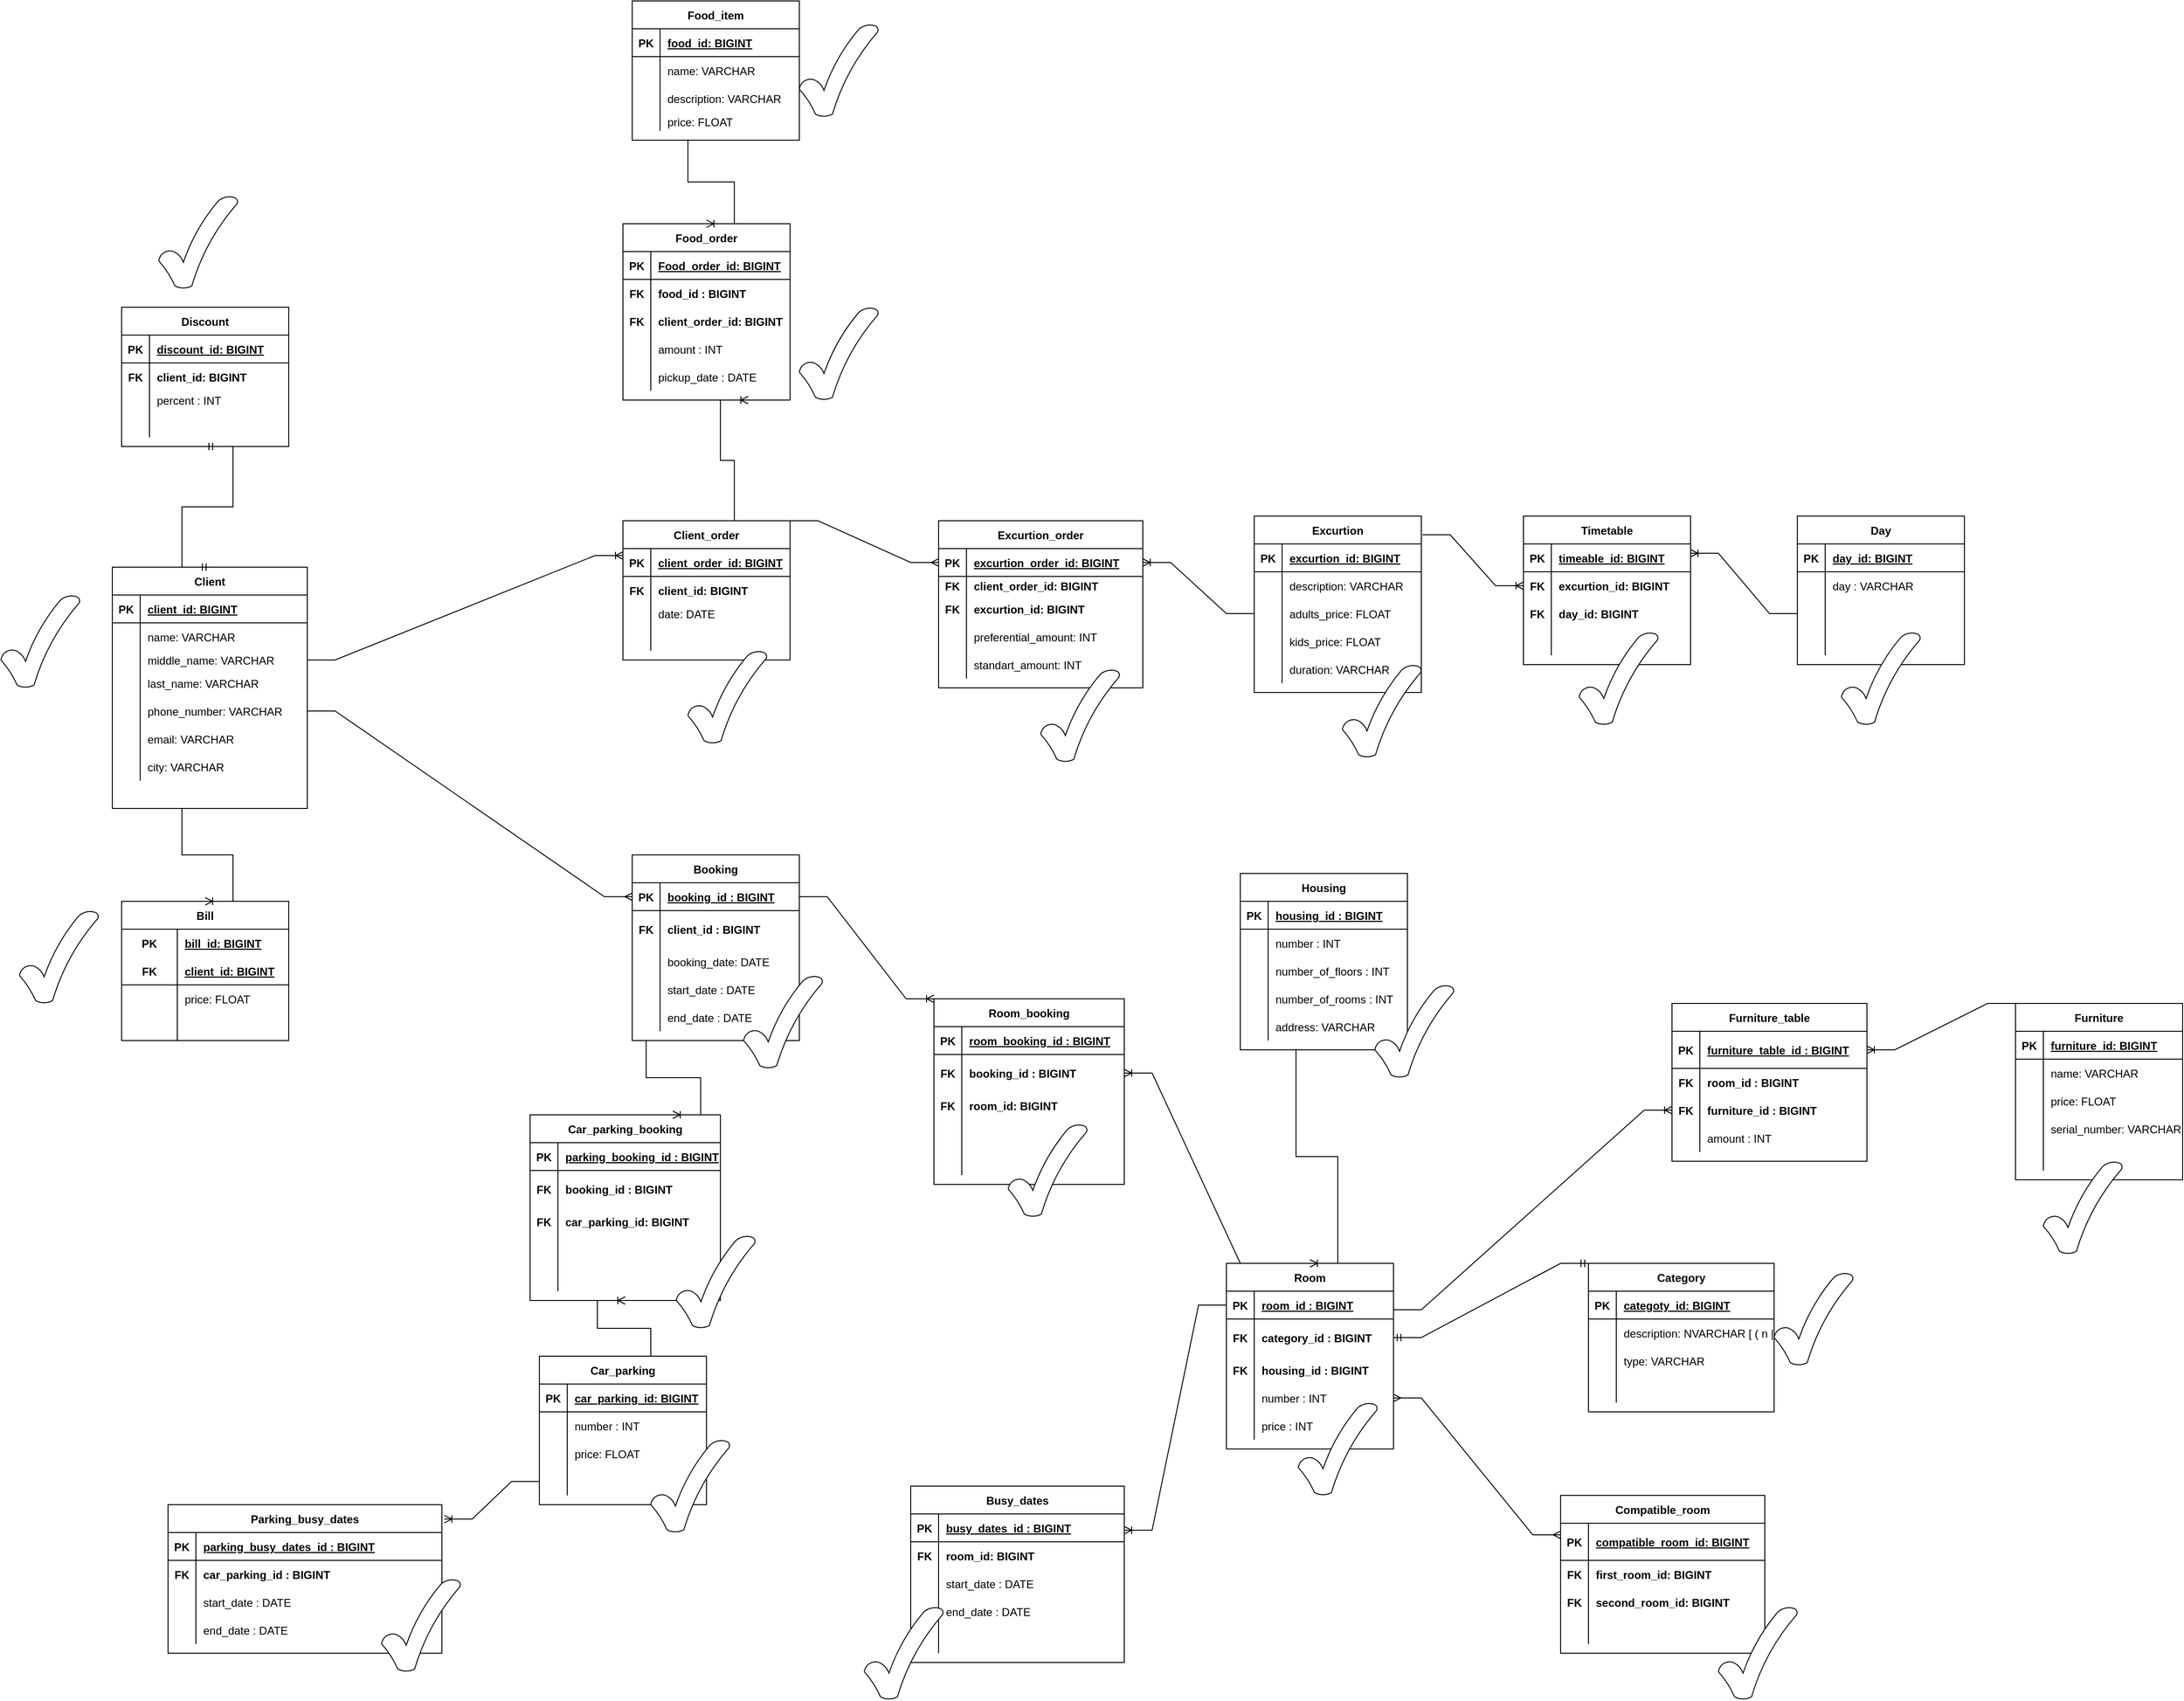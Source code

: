 <mxfile version="15.8.7" type="device"><diagram id="R2lEEEUBdFMjLlhIrx00" name="Page-1"><mxGraphModel dx="2646" dy="1746" grid="1" gridSize="10" guides="1" tooltips="1" connect="1" arrows="1" fold="1" page="1" pageScale="1" pageWidth="850" pageHeight="1100" math="0" shadow="0" extFonts="Permanent Marker^https://fonts.googleapis.com/css?family=Permanent+Marker"><root><mxCell id="0"/><mxCell id="1" parent="0"/><mxCell id="8iyuv5spAFyLd_a1W3kv-2" value="Client" style="shape=table;startSize=30;container=1;collapsible=1;childLayout=tableLayout;fixedRows=1;rowLines=0;fontStyle=1;align=center;resizeLast=1;" parent="1" vertex="1"><mxGeometry x="-1390" y="410" width="210" height="260" as="geometry"/></mxCell><mxCell id="8iyuv5spAFyLd_a1W3kv-3" value="" style="shape=partialRectangle;collapsible=0;dropTarget=0;pointerEvents=0;fillColor=none;top=0;left=0;bottom=1;right=0;points=[[0,0.5],[1,0.5]];portConstraint=eastwest;" parent="8iyuv5spAFyLd_a1W3kv-2" vertex="1"><mxGeometry y="30" width="210" height="30" as="geometry"/></mxCell><mxCell id="8iyuv5spAFyLd_a1W3kv-4" value="PK" style="shape=partialRectangle;connectable=0;fillColor=none;top=0;left=0;bottom=0;right=0;fontStyle=1;overflow=hidden;" parent="8iyuv5spAFyLd_a1W3kv-3" vertex="1"><mxGeometry width="30" height="30" as="geometry"><mxRectangle width="30" height="30" as="alternateBounds"/></mxGeometry></mxCell><mxCell id="8iyuv5spAFyLd_a1W3kv-5" value="client_id: BIGINT" style="shape=partialRectangle;connectable=0;fillColor=none;top=0;left=0;bottom=0;right=0;align=left;spacingLeft=6;fontStyle=5;overflow=hidden;" parent="8iyuv5spAFyLd_a1W3kv-3" vertex="1"><mxGeometry x="30" width="180" height="30" as="geometry"><mxRectangle width="180" height="30" as="alternateBounds"/></mxGeometry></mxCell><mxCell id="8iyuv5spAFyLd_a1W3kv-6" value="" style="shape=partialRectangle;collapsible=0;dropTarget=0;pointerEvents=0;fillColor=none;top=0;left=0;bottom=0;right=0;points=[[0,0.5],[1,0.5]];portConstraint=eastwest;" parent="8iyuv5spAFyLd_a1W3kv-2" vertex="1"><mxGeometry y="60" width="210" height="30" as="geometry"/></mxCell><mxCell id="8iyuv5spAFyLd_a1W3kv-7" value="" style="shape=partialRectangle;connectable=0;fillColor=none;top=0;left=0;bottom=0;right=0;editable=1;overflow=hidden;" parent="8iyuv5spAFyLd_a1W3kv-6" vertex="1"><mxGeometry width="30" height="30" as="geometry"><mxRectangle width="30" height="30" as="alternateBounds"/></mxGeometry></mxCell><mxCell id="8iyuv5spAFyLd_a1W3kv-8" value="name: VARCHAR" style="shape=partialRectangle;connectable=0;fillColor=none;top=0;left=0;bottom=0;right=0;align=left;spacingLeft=6;overflow=hidden;" parent="8iyuv5spAFyLd_a1W3kv-6" vertex="1"><mxGeometry x="30" width="180" height="30" as="geometry"><mxRectangle width="180" height="30" as="alternateBounds"/></mxGeometry></mxCell><mxCell id="8iyuv5spAFyLd_a1W3kv-9" value="" style="shape=partialRectangle;collapsible=0;dropTarget=0;pointerEvents=0;fillColor=none;top=0;left=0;bottom=0;right=0;points=[[0,0.5],[1,0.5]];portConstraint=eastwest;" parent="8iyuv5spAFyLd_a1W3kv-2" vertex="1"><mxGeometry y="90" width="210" height="20" as="geometry"/></mxCell><mxCell id="8iyuv5spAFyLd_a1W3kv-10" value="" style="shape=partialRectangle;connectable=0;fillColor=none;top=0;left=0;bottom=0;right=0;editable=1;overflow=hidden;" parent="8iyuv5spAFyLd_a1W3kv-9" vertex="1"><mxGeometry width="30" height="20" as="geometry"><mxRectangle width="30" height="20" as="alternateBounds"/></mxGeometry></mxCell><mxCell id="8iyuv5spAFyLd_a1W3kv-11" value="middle_name: VARCHAR" style="shape=partialRectangle;connectable=0;fillColor=none;top=0;left=0;bottom=0;right=0;align=left;spacingLeft=6;overflow=hidden;" parent="8iyuv5spAFyLd_a1W3kv-9" vertex="1"><mxGeometry x="30" width="180" height="20" as="geometry"><mxRectangle width="180" height="20" as="alternateBounds"/></mxGeometry></mxCell><mxCell id="8iyuv5spAFyLd_a1W3kv-12" value="" style="shape=partialRectangle;collapsible=0;dropTarget=0;pointerEvents=0;fillColor=none;top=0;left=0;bottom=0;right=0;points=[[0,0.5],[1,0.5]];portConstraint=eastwest;" parent="8iyuv5spAFyLd_a1W3kv-2" vertex="1"><mxGeometry y="110" width="210" height="30" as="geometry"/></mxCell><mxCell id="8iyuv5spAFyLd_a1W3kv-13" value="" style="shape=partialRectangle;connectable=0;fillColor=none;top=0;left=0;bottom=0;right=0;editable=1;overflow=hidden;" parent="8iyuv5spAFyLd_a1W3kv-12" vertex="1"><mxGeometry width="30" height="30" as="geometry"><mxRectangle width="30" height="30" as="alternateBounds"/></mxGeometry></mxCell><mxCell id="8iyuv5spAFyLd_a1W3kv-14" value="last_name: VARCHAR" style="shape=partialRectangle;connectable=0;fillColor=none;top=0;left=0;bottom=0;right=0;align=left;spacingLeft=6;overflow=hidden;" parent="8iyuv5spAFyLd_a1W3kv-12" vertex="1"><mxGeometry x="30" width="180" height="30" as="geometry"><mxRectangle width="180" height="30" as="alternateBounds"/></mxGeometry></mxCell><mxCell id="8iyuv5spAFyLd_a1W3kv-17" value="" style="shape=partialRectangle;collapsible=0;dropTarget=0;pointerEvents=0;fillColor=none;top=0;left=0;bottom=0;right=0;points=[[0,0.5],[1,0.5]];portConstraint=eastwest;" parent="8iyuv5spAFyLd_a1W3kv-2" vertex="1"><mxGeometry y="140" width="210" height="30" as="geometry"/></mxCell><mxCell id="8iyuv5spAFyLd_a1W3kv-18" value="" style="shape=partialRectangle;connectable=0;fillColor=none;top=0;left=0;bottom=0;right=0;editable=1;overflow=hidden;" parent="8iyuv5spAFyLd_a1W3kv-17" vertex="1"><mxGeometry width="30" height="30" as="geometry"><mxRectangle width="30" height="30" as="alternateBounds"/></mxGeometry></mxCell><mxCell id="8iyuv5spAFyLd_a1W3kv-19" value="phone_number: VARCHAR" style="shape=partialRectangle;connectable=0;fillColor=none;top=0;left=0;bottom=0;right=0;align=left;spacingLeft=6;overflow=hidden;" parent="8iyuv5spAFyLd_a1W3kv-17" vertex="1"><mxGeometry x="30" width="180" height="30" as="geometry"><mxRectangle width="180" height="30" as="alternateBounds"/></mxGeometry></mxCell><mxCell id="8iyuv5spAFyLd_a1W3kv-20" value="" style="shape=partialRectangle;collapsible=0;dropTarget=0;pointerEvents=0;fillColor=none;top=0;left=0;bottom=0;right=0;points=[[0,0.5],[1,0.5]];portConstraint=eastwest;" parent="8iyuv5spAFyLd_a1W3kv-2" vertex="1"><mxGeometry y="170" width="210" height="30" as="geometry"/></mxCell><mxCell id="8iyuv5spAFyLd_a1W3kv-21" value="" style="shape=partialRectangle;connectable=0;fillColor=none;top=0;left=0;bottom=0;right=0;editable=1;overflow=hidden;" parent="8iyuv5spAFyLd_a1W3kv-20" vertex="1"><mxGeometry width="30" height="30" as="geometry"><mxRectangle width="30" height="30" as="alternateBounds"/></mxGeometry></mxCell><mxCell id="8iyuv5spAFyLd_a1W3kv-22" value="email: VARCHAR" style="shape=partialRectangle;connectable=0;fillColor=none;top=0;left=0;bottom=0;right=0;align=left;spacingLeft=6;overflow=hidden;" parent="8iyuv5spAFyLd_a1W3kv-20" vertex="1"><mxGeometry x="30" width="180" height="30" as="geometry"><mxRectangle width="180" height="30" as="alternateBounds"/></mxGeometry></mxCell><mxCell id="8iyuv5spAFyLd_a1W3kv-200" value="" style="shape=partialRectangle;collapsible=0;dropTarget=0;pointerEvents=0;fillColor=none;top=0;left=0;bottom=0;right=0;points=[[0,0.5],[1,0.5]];portConstraint=eastwest;" parent="8iyuv5spAFyLd_a1W3kv-2" vertex="1"><mxGeometry y="200" width="210" height="30" as="geometry"/></mxCell><mxCell id="8iyuv5spAFyLd_a1W3kv-201" value="" style="shape=partialRectangle;connectable=0;fillColor=none;top=0;left=0;bottom=0;right=0;editable=1;overflow=hidden;" parent="8iyuv5spAFyLd_a1W3kv-200" vertex="1"><mxGeometry width="30" height="30" as="geometry"><mxRectangle width="30" height="30" as="alternateBounds"/></mxGeometry></mxCell><mxCell id="8iyuv5spAFyLd_a1W3kv-202" value="city: VARCHAR" style="shape=partialRectangle;connectable=0;fillColor=none;top=0;left=0;bottom=0;right=0;align=left;spacingLeft=6;overflow=hidden;" parent="8iyuv5spAFyLd_a1W3kv-200" vertex="1"><mxGeometry x="30" width="180" height="30" as="geometry"><mxRectangle width="180" height="30" as="alternateBounds"/></mxGeometry></mxCell><mxCell id="8iyuv5spAFyLd_a1W3kv-23" value="Bill" style="shape=table;startSize=30;container=1;collapsible=1;childLayout=tableLayout;fixedRows=1;rowLines=0;fontStyle=1;align=center;resizeLast=1;" parent="1" vertex="1"><mxGeometry x="-1380" y="770" width="180" height="150" as="geometry"/></mxCell><mxCell id="8iyuv5spAFyLd_a1W3kv-24" value="" style="shape=partialRectangle;collapsible=0;dropTarget=0;pointerEvents=0;fillColor=none;top=0;left=0;bottom=0;right=0;points=[[0,0.5],[1,0.5]];portConstraint=eastwest;" parent="8iyuv5spAFyLd_a1W3kv-23" vertex="1"><mxGeometry y="30" width="180" height="30" as="geometry"/></mxCell><mxCell id="8iyuv5spAFyLd_a1W3kv-25" value="PK" style="shape=partialRectangle;connectable=0;fillColor=none;top=0;left=0;bottom=0;right=0;fontStyle=1;overflow=hidden;" parent="8iyuv5spAFyLd_a1W3kv-24" vertex="1"><mxGeometry width="60" height="30" as="geometry"><mxRectangle width="60" height="30" as="alternateBounds"/></mxGeometry></mxCell><mxCell id="8iyuv5spAFyLd_a1W3kv-26" value="bill_id: BIGINT" style="shape=partialRectangle;connectable=0;fillColor=none;top=0;left=0;bottom=0;right=0;align=left;spacingLeft=6;fontStyle=5;overflow=hidden;" parent="8iyuv5spAFyLd_a1W3kv-24" vertex="1"><mxGeometry x="60" width="120" height="30" as="geometry"><mxRectangle width="120" height="30" as="alternateBounds"/></mxGeometry></mxCell><mxCell id="8iyuv5spAFyLd_a1W3kv-27" value="" style="shape=partialRectangle;collapsible=0;dropTarget=0;pointerEvents=0;fillColor=none;top=0;left=0;bottom=1;right=0;points=[[0,0.5],[1,0.5]];portConstraint=eastwest;" parent="8iyuv5spAFyLd_a1W3kv-23" vertex="1"><mxGeometry y="60" width="180" height="30" as="geometry"/></mxCell><mxCell id="8iyuv5spAFyLd_a1W3kv-28" value="FK" style="shape=partialRectangle;connectable=0;fillColor=none;top=0;left=0;bottom=0;right=0;fontStyle=1;overflow=hidden;" parent="8iyuv5spAFyLd_a1W3kv-27" vertex="1"><mxGeometry width="60" height="30" as="geometry"><mxRectangle width="60" height="30" as="alternateBounds"/></mxGeometry></mxCell><mxCell id="8iyuv5spAFyLd_a1W3kv-29" value="client_id: BIGINT" style="shape=partialRectangle;connectable=0;fillColor=none;top=0;left=0;bottom=0;right=0;align=left;spacingLeft=6;fontStyle=5;overflow=hidden;" parent="8iyuv5spAFyLd_a1W3kv-27" vertex="1"><mxGeometry x="60" width="120" height="30" as="geometry"><mxRectangle width="120" height="30" as="alternateBounds"/></mxGeometry></mxCell><mxCell id="8iyuv5spAFyLd_a1W3kv-30" value="" style="shape=partialRectangle;collapsible=0;dropTarget=0;pointerEvents=0;fillColor=none;top=0;left=0;bottom=0;right=0;points=[[0,0.5],[1,0.5]];portConstraint=eastwest;" parent="8iyuv5spAFyLd_a1W3kv-23" vertex="1"><mxGeometry y="90" width="180" height="30" as="geometry"/></mxCell><mxCell id="8iyuv5spAFyLd_a1W3kv-31" value="" style="shape=partialRectangle;connectable=0;fillColor=none;top=0;left=0;bottom=0;right=0;editable=1;overflow=hidden;fontStyle=1" parent="8iyuv5spAFyLd_a1W3kv-30" vertex="1"><mxGeometry width="60" height="30" as="geometry"><mxRectangle width="60" height="30" as="alternateBounds"/></mxGeometry></mxCell><mxCell id="8iyuv5spAFyLd_a1W3kv-32" value="price: FLOAT" style="shape=partialRectangle;connectable=0;fillColor=none;top=0;left=0;bottom=0;right=0;align=left;spacingLeft=6;overflow=hidden;fontStyle=0" parent="8iyuv5spAFyLd_a1W3kv-30" vertex="1"><mxGeometry x="60" width="120" height="30" as="geometry"><mxRectangle width="120" height="30" as="alternateBounds"/></mxGeometry></mxCell><mxCell id="8iyuv5spAFyLd_a1W3kv-33" value="" style="shape=partialRectangle;collapsible=0;dropTarget=0;pointerEvents=0;fillColor=none;top=0;left=0;bottom=0;right=0;points=[[0,0.5],[1,0.5]];portConstraint=eastwest;" parent="8iyuv5spAFyLd_a1W3kv-23" vertex="1"><mxGeometry y="120" width="180" height="30" as="geometry"/></mxCell><mxCell id="8iyuv5spAFyLd_a1W3kv-34" value="" style="shape=partialRectangle;connectable=0;fillColor=none;top=0;left=0;bottom=0;right=0;editable=1;overflow=hidden;" parent="8iyuv5spAFyLd_a1W3kv-33" vertex="1"><mxGeometry width="60" height="30" as="geometry"><mxRectangle width="60" height="30" as="alternateBounds"/></mxGeometry></mxCell><mxCell id="8iyuv5spAFyLd_a1W3kv-35" value="" style="shape=partialRectangle;connectable=0;fillColor=none;top=0;left=0;bottom=0;right=0;align=left;spacingLeft=6;overflow=hidden;" parent="8iyuv5spAFyLd_a1W3kv-33" vertex="1"><mxGeometry x="60" width="120" height="30" as="geometry"><mxRectangle width="120" height="30" as="alternateBounds"/></mxGeometry></mxCell><mxCell id="8iyuv5spAFyLd_a1W3kv-86" value="Category" style="shape=table;startSize=30;container=1;collapsible=1;childLayout=tableLayout;fixedRows=1;rowLines=0;fontStyle=1;align=center;resizeLast=1;" parent="1" vertex="1"><mxGeometry x="200" y="1160" width="200" height="160" as="geometry"/></mxCell><mxCell id="8iyuv5spAFyLd_a1W3kv-87" value="" style="shape=partialRectangle;collapsible=0;dropTarget=0;pointerEvents=0;fillColor=none;top=0;left=0;bottom=1;right=0;points=[[0,0.5],[1,0.5]];portConstraint=eastwest;" parent="8iyuv5spAFyLd_a1W3kv-86" vertex="1"><mxGeometry y="30" width="200" height="30" as="geometry"/></mxCell><mxCell id="8iyuv5spAFyLd_a1W3kv-88" value="PK" style="shape=partialRectangle;connectable=0;fillColor=none;top=0;left=0;bottom=0;right=0;fontStyle=1;overflow=hidden;" parent="8iyuv5spAFyLd_a1W3kv-87" vertex="1"><mxGeometry width="30" height="30" as="geometry"><mxRectangle width="30" height="30" as="alternateBounds"/></mxGeometry></mxCell><mxCell id="8iyuv5spAFyLd_a1W3kv-89" value="categoty_id: BIGINT" style="shape=partialRectangle;connectable=0;fillColor=none;top=0;left=0;bottom=0;right=0;align=left;spacingLeft=6;fontStyle=5;overflow=hidden;" parent="8iyuv5spAFyLd_a1W3kv-87" vertex="1"><mxGeometry x="30" width="170" height="30" as="geometry"><mxRectangle width="170" height="30" as="alternateBounds"/></mxGeometry></mxCell><mxCell id="8iyuv5spAFyLd_a1W3kv-90" value="" style="shape=partialRectangle;collapsible=0;dropTarget=0;pointerEvents=0;fillColor=none;top=0;left=0;bottom=0;right=0;points=[[0,0.5],[1,0.5]];portConstraint=eastwest;" parent="8iyuv5spAFyLd_a1W3kv-86" vertex="1"><mxGeometry y="60" width="200" height="30" as="geometry"/></mxCell><mxCell id="8iyuv5spAFyLd_a1W3kv-91" value="" style="shape=partialRectangle;connectable=0;fillColor=none;top=0;left=0;bottom=0;right=0;editable=1;overflow=hidden;" parent="8iyuv5spAFyLd_a1W3kv-90" vertex="1"><mxGeometry width="30" height="30" as="geometry"><mxRectangle width="30" height="30" as="alternateBounds"/></mxGeometry></mxCell><mxCell id="8iyuv5spAFyLd_a1W3kv-92" value="description: NVARCHAR [ ( n | 1000 ) ]" style="shape=partialRectangle;connectable=0;fillColor=none;top=0;left=0;bottom=0;right=0;align=left;spacingLeft=6;overflow=hidden;" parent="8iyuv5spAFyLd_a1W3kv-90" vertex="1"><mxGeometry x="30" width="170" height="30" as="geometry"><mxRectangle width="170" height="30" as="alternateBounds"/></mxGeometry></mxCell><mxCell id="8iyuv5spAFyLd_a1W3kv-93" value="" style="shape=partialRectangle;collapsible=0;dropTarget=0;pointerEvents=0;fillColor=none;top=0;left=0;bottom=0;right=0;points=[[0,0.5],[1,0.5]];portConstraint=eastwest;" parent="8iyuv5spAFyLd_a1W3kv-86" vertex="1"><mxGeometry y="90" width="200" height="30" as="geometry"/></mxCell><mxCell id="8iyuv5spAFyLd_a1W3kv-94" value="" style="shape=partialRectangle;connectable=0;fillColor=none;top=0;left=0;bottom=0;right=0;editable=1;overflow=hidden;" parent="8iyuv5spAFyLd_a1W3kv-93" vertex="1"><mxGeometry width="30" height="30" as="geometry"><mxRectangle width="30" height="30" as="alternateBounds"/></mxGeometry></mxCell><mxCell id="8iyuv5spAFyLd_a1W3kv-95" value="type: VARCHAR" style="shape=partialRectangle;connectable=0;fillColor=none;top=0;left=0;bottom=0;right=0;align=left;spacingLeft=6;overflow=hidden;" parent="8iyuv5spAFyLd_a1W3kv-93" vertex="1"><mxGeometry x="30" width="170" height="30" as="geometry"><mxRectangle width="170" height="30" as="alternateBounds"/></mxGeometry></mxCell><mxCell id="8iyuv5spAFyLd_a1W3kv-96" value="" style="shape=partialRectangle;collapsible=0;dropTarget=0;pointerEvents=0;fillColor=none;top=0;left=0;bottom=0;right=0;points=[[0,0.5],[1,0.5]];portConstraint=eastwest;" parent="8iyuv5spAFyLd_a1W3kv-86" vertex="1"><mxGeometry y="120" width="200" height="30" as="geometry"/></mxCell><mxCell id="8iyuv5spAFyLd_a1W3kv-97" value="" style="shape=partialRectangle;connectable=0;fillColor=none;top=0;left=0;bottom=0;right=0;editable=1;overflow=hidden;fontStyle=1" parent="8iyuv5spAFyLd_a1W3kv-96" vertex="1"><mxGeometry width="30" height="30" as="geometry"><mxRectangle width="30" height="30" as="alternateBounds"/></mxGeometry></mxCell><mxCell id="8iyuv5spAFyLd_a1W3kv-98" value="" style="shape=partialRectangle;connectable=0;fillColor=none;top=0;left=0;bottom=0;right=0;align=left;spacingLeft=6;overflow=hidden;fontStyle=1" parent="8iyuv5spAFyLd_a1W3kv-96" vertex="1"><mxGeometry x="30" width="170" height="30" as="geometry"><mxRectangle width="170" height="30" as="alternateBounds"/></mxGeometry></mxCell><mxCell id="8iyuv5spAFyLd_a1W3kv-99" value="Furniture" style="shape=table;startSize=30;container=1;collapsible=1;childLayout=tableLayout;fixedRows=1;rowLines=0;fontStyle=1;align=center;resizeLast=1;" parent="1" vertex="1"><mxGeometry x="660" y="880" width="180" height="190" as="geometry"/></mxCell><mxCell id="8iyuv5spAFyLd_a1W3kv-100" value="" style="shape=partialRectangle;collapsible=0;dropTarget=0;pointerEvents=0;fillColor=none;top=0;left=0;bottom=1;right=0;points=[[0,0.5],[1,0.5]];portConstraint=eastwest;" parent="8iyuv5spAFyLd_a1W3kv-99" vertex="1"><mxGeometry y="30" width="180" height="30" as="geometry"/></mxCell><mxCell id="8iyuv5spAFyLd_a1W3kv-101" value="PK" style="shape=partialRectangle;connectable=0;fillColor=none;top=0;left=0;bottom=0;right=0;fontStyle=1;overflow=hidden;" parent="8iyuv5spAFyLd_a1W3kv-100" vertex="1"><mxGeometry width="30" height="30" as="geometry"><mxRectangle width="30" height="30" as="alternateBounds"/></mxGeometry></mxCell><mxCell id="8iyuv5spAFyLd_a1W3kv-102" value="furniture_id: BIGINT" style="shape=partialRectangle;connectable=0;fillColor=none;top=0;left=0;bottom=0;right=0;align=left;spacingLeft=6;fontStyle=5;overflow=hidden;" parent="8iyuv5spAFyLd_a1W3kv-100" vertex="1"><mxGeometry x="30" width="150" height="30" as="geometry"><mxRectangle width="150" height="30" as="alternateBounds"/></mxGeometry></mxCell><mxCell id="8iyuv5spAFyLd_a1W3kv-103" value="" style="shape=partialRectangle;collapsible=0;dropTarget=0;pointerEvents=0;fillColor=none;top=0;left=0;bottom=0;right=0;points=[[0,0.5],[1,0.5]];portConstraint=eastwest;" parent="8iyuv5spAFyLd_a1W3kv-99" vertex="1"><mxGeometry y="60" width="180" height="30" as="geometry"/></mxCell><mxCell id="8iyuv5spAFyLd_a1W3kv-104" value="" style="shape=partialRectangle;connectable=0;fillColor=none;top=0;left=0;bottom=0;right=0;editable=1;overflow=hidden;" parent="8iyuv5spAFyLd_a1W3kv-103" vertex="1"><mxGeometry width="30" height="30" as="geometry"><mxRectangle width="30" height="30" as="alternateBounds"/></mxGeometry></mxCell><mxCell id="8iyuv5spAFyLd_a1W3kv-105" value="name: VARCHAR" style="shape=partialRectangle;connectable=0;fillColor=none;top=0;left=0;bottom=0;right=0;align=left;spacingLeft=6;overflow=hidden;" parent="8iyuv5spAFyLd_a1W3kv-103" vertex="1"><mxGeometry x="30" width="150" height="30" as="geometry"><mxRectangle width="150" height="30" as="alternateBounds"/></mxGeometry></mxCell><mxCell id="8iyuv5spAFyLd_a1W3kv-106" value="" style="shape=partialRectangle;collapsible=0;dropTarget=0;pointerEvents=0;fillColor=none;top=0;left=0;bottom=0;right=0;points=[[0,0.5],[1,0.5]];portConstraint=eastwest;" parent="8iyuv5spAFyLd_a1W3kv-99" vertex="1"><mxGeometry y="90" width="180" height="30" as="geometry"/></mxCell><mxCell id="8iyuv5spAFyLd_a1W3kv-107" value="" style="shape=partialRectangle;connectable=0;fillColor=none;top=0;left=0;bottom=0;right=0;editable=1;overflow=hidden;" parent="8iyuv5spAFyLd_a1W3kv-106" vertex="1"><mxGeometry width="30" height="30" as="geometry"><mxRectangle width="30" height="30" as="alternateBounds"/></mxGeometry></mxCell><mxCell id="8iyuv5spAFyLd_a1W3kv-108" value="price: FLOAT" style="shape=partialRectangle;connectable=0;fillColor=none;top=0;left=0;bottom=0;right=0;align=left;spacingLeft=6;overflow=hidden;" parent="8iyuv5spAFyLd_a1W3kv-106" vertex="1"><mxGeometry x="30" width="150" height="30" as="geometry"><mxRectangle width="150" height="30" as="alternateBounds"/></mxGeometry></mxCell><mxCell id="8iyuv5spAFyLd_a1W3kv-109" value="" style="shape=partialRectangle;collapsible=0;dropTarget=0;pointerEvents=0;fillColor=none;top=0;left=0;bottom=0;right=0;points=[[0,0.5],[1,0.5]];portConstraint=eastwest;" parent="8iyuv5spAFyLd_a1W3kv-99" vertex="1"><mxGeometry y="120" width="180" height="30" as="geometry"/></mxCell><mxCell id="8iyuv5spAFyLd_a1W3kv-110" value="" style="shape=partialRectangle;connectable=0;fillColor=none;top=0;left=0;bottom=0;right=0;editable=1;overflow=hidden;" parent="8iyuv5spAFyLd_a1W3kv-109" vertex="1"><mxGeometry width="30" height="30" as="geometry"><mxRectangle width="30" height="30" as="alternateBounds"/></mxGeometry></mxCell><mxCell id="8iyuv5spAFyLd_a1W3kv-111" value="serial_number: VARCHAR" style="shape=partialRectangle;connectable=0;fillColor=none;top=0;left=0;bottom=0;right=0;align=left;spacingLeft=6;overflow=hidden;" parent="8iyuv5spAFyLd_a1W3kv-109" vertex="1"><mxGeometry x="30" width="150" height="30" as="geometry"><mxRectangle width="150" height="30" as="alternateBounds"/></mxGeometry></mxCell><mxCell id="N8bz87MDQCoy9BI00TTZ-5" value="" style="shape=partialRectangle;collapsible=0;dropTarget=0;pointerEvents=0;fillColor=none;top=0;left=0;bottom=0;right=0;points=[[0,0.5],[1,0.5]];portConstraint=eastwest;" vertex="1" parent="8iyuv5spAFyLd_a1W3kv-99"><mxGeometry y="150" width="180" height="30" as="geometry"/></mxCell><mxCell id="N8bz87MDQCoy9BI00TTZ-6" value="" style="shape=partialRectangle;connectable=0;fillColor=none;top=0;left=0;bottom=0;right=0;editable=1;overflow=hidden;" vertex="1" parent="N8bz87MDQCoy9BI00TTZ-5"><mxGeometry width="30" height="30" as="geometry"><mxRectangle width="30" height="30" as="alternateBounds"/></mxGeometry></mxCell><mxCell id="N8bz87MDQCoy9BI00TTZ-7" value="" style="shape=partialRectangle;connectable=0;fillColor=none;top=0;left=0;bottom=0;right=0;align=left;spacingLeft=6;overflow=hidden;" vertex="1" parent="N8bz87MDQCoy9BI00TTZ-5"><mxGeometry x="30" width="150" height="30" as="geometry"><mxRectangle width="150" height="30" as="alternateBounds"/></mxGeometry></mxCell><mxCell id="8iyuv5spAFyLd_a1W3kv-112" value="Car_parking" style="shape=table;startSize=30;container=1;collapsible=1;childLayout=tableLayout;fixedRows=1;rowLines=0;fontStyle=1;align=center;resizeLast=1;" parent="1" vertex="1"><mxGeometry x="-930" y="1260" width="180" height="160" as="geometry"/></mxCell><mxCell id="8iyuv5spAFyLd_a1W3kv-113" value="" style="shape=partialRectangle;collapsible=0;dropTarget=0;pointerEvents=0;fillColor=none;top=0;left=0;bottom=1;right=0;points=[[0,0.5],[1,0.5]];portConstraint=eastwest;" parent="8iyuv5spAFyLd_a1W3kv-112" vertex="1"><mxGeometry y="30" width="180" height="30" as="geometry"/></mxCell><mxCell id="8iyuv5spAFyLd_a1W3kv-114" value="PK" style="shape=partialRectangle;connectable=0;fillColor=none;top=0;left=0;bottom=0;right=0;fontStyle=1;overflow=hidden;" parent="8iyuv5spAFyLd_a1W3kv-113" vertex="1"><mxGeometry width="30" height="30" as="geometry"><mxRectangle width="30" height="30" as="alternateBounds"/></mxGeometry></mxCell><mxCell id="8iyuv5spAFyLd_a1W3kv-115" value="car_parking_id: BIGINT" style="shape=partialRectangle;connectable=0;fillColor=none;top=0;left=0;bottom=0;right=0;align=left;spacingLeft=6;fontStyle=5;overflow=hidden;" parent="8iyuv5spAFyLd_a1W3kv-113" vertex="1"><mxGeometry x="30" width="150" height="30" as="geometry"><mxRectangle width="150" height="30" as="alternateBounds"/></mxGeometry></mxCell><mxCell id="8iyuv5spAFyLd_a1W3kv-116" value="" style="shape=partialRectangle;collapsible=0;dropTarget=0;pointerEvents=0;fillColor=none;top=0;left=0;bottom=0;right=0;points=[[0,0.5],[1,0.5]];portConstraint=eastwest;" parent="8iyuv5spAFyLd_a1W3kv-112" vertex="1"><mxGeometry y="60" width="180" height="30" as="geometry"/></mxCell><mxCell id="8iyuv5spAFyLd_a1W3kv-117" value="" style="shape=partialRectangle;connectable=0;fillColor=none;top=0;left=0;bottom=0;right=0;editable=1;overflow=hidden;fontStyle=1" parent="8iyuv5spAFyLd_a1W3kv-116" vertex="1"><mxGeometry width="30" height="30" as="geometry"><mxRectangle width="30" height="30" as="alternateBounds"/></mxGeometry></mxCell><mxCell id="8iyuv5spAFyLd_a1W3kv-118" value="number : INT" style="shape=partialRectangle;connectable=0;fillColor=none;top=0;left=0;bottom=0;right=0;align=left;spacingLeft=6;overflow=hidden;fontStyle=0" parent="8iyuv5spAFyLd_a1W3kv-116" vertex="1"><mxGeometry x="30" width="150" height="30" as="geometry"><mxRectangle width="150" height="30" as="alternateBounds"/></mxGeometry></mxCell><mxCell id="8iyuv5spAFyLd_a1W3kv-119" value="" style="shape=partialRectangle;collapsible=0;dropTarget=0;pointerEvents=0;fillColor=none;top=0;left=0;bottom=0;right=0;points=[[0,0.5],[1,0.5]];portConstraint=eastwest;" parent="8iyuv5spAFyLd_a1W3kv-112" vertex="1"><mxGeometry y="90" width="180" height="30" as="geometry"/></mxCell><mxCell id="8iyuv5spAFyLd_a1W3kv-120" value="" style="shape=partialRectangle;connectable=0;fillColor=none;top=0;left=0;bottom=0;right=0;editable=1;overflow=hidden;" parent="8iyuv5spAFyLd_a1W3kv-119" vertex="1"><mxGeometry width="30" height="30" as="geometry"><mxRectangle width="30" height="30" as="alternateBounds"/></mxGeometry></mxCell><mxCell id="8iyuv5spAFyLd_a1W3kv-121" value="price: FLOAT" style="shape=partialRectangle;connectable=0;fillColor=none;top=0;left=0;bottom=0;right=0;align=left;spacingLeft=6;overflow=hidden;" parent="8iyuv5spAFyLd_a1W3kv-119" vertex="1"><mxGeometry x="30" width="150" height="30" as="geometry"><mxRectangle width="150" height="30" as="alternateBounds"/></mxGeometry></mxCell><mxCell id="8iyuv5spAFyLd_a1W3kv-122" value="" style="shape=partialRectangle;collapsible=0;dropTarget=0;pointerEvents=0;fillColor=none;top=0;left=0;bottom=0;right=0;points=[[0,0.5],[1,0.5]];portConstraint=eastwest;" parent="8iyuv5spAFyLd_a1W3kv-112" vertex="1"><mxGeometry y="120" width="180" height="30" as="geometry"/></mxCell><mxCell id="8iyuv5spAFyLd_a1W3kv-123" value="" style="shape=partialRectangle;connectable=0;fillColor=none;top=0;left=0;bottom=0;right=0;editable=1;overflow=hidden;" parent="8iyuv5spAFyLd_a1W3kv-122" vertex="1"><mxGeometry width="30" height="30" as="geometry"><mxRectangle width="30" height="30" as="alternateBounds"/></mxGeometry></mxCell><mxCell id="8iyuv5spAFyLd_a1W3kv-124" value="" style="shape=partialRectangle;connectable=0;fillColor=none;top=0;left=0;bottom=0;right=0;align=left;spacingLeft=6;overflow=hidden;" parent="8iyuv5spAFyLd_a1W3kv-122" vertex="1"><mxGeometry x="30" width="150" height="30" as="geometry"><mxRectangle width="150" height="30" as="alternateBounds"/></mxGeometry></mxCell><mxCell id="8iyuv5spAFyLd_a1W3kv-125" value="Food_item" style="shape=table;startSize=30;container=1;collapsible=1;childLayout=tableLayout;fixedRows=1;rowLines=0;fontStyle=1;align=center;resizeLast=1;" parent="1" vertex="1"><mxGeometry x="-830" y="-200" width="180" height="150" as="geometry"/></mxCell><mxCell id="8iyuv5spAFyLd_a1W3kv-126" value="" style="shape=partialRectangle;collapsible=0;dropTarget=0;pointerEvents=0;fillColor=none;top=0;left=0;bottom=1;right=0;points=[[0,0.5],[1,0.5]];portConstraint=eastwest;" parent="8iyuv5spAFyLd_a1W3kv-125" vertex="1"><mxGeometry y="30" width="180" height="30" as="geometry"/></mxCell><mxCell id="8iyuv5spAFyLd_a1W3kv-127" value="PK" style="shape=partialRectangle;connectable=0;fillColor=none;top=0;left=0;bottom=0;right=0;fontStyle=1;overflow=hidden;" parent="8iyuv5spAFyLd_a1W3kv-126" vertex="1"><mxGeometry width="30" height="30" as="geometry"><mxRectangle width="30" height="30" as="alternateBounds"/></mxGeometry></mxCell><mxCell id="8iyuv5spAFyLd_a1W3kv-128" value="food_id: BIGINT" style="shape=partialRectangle;connectable=0;fillColor=none;top=0;left=0;bottom=0;right=0;align=left;spacingLeft=6;fontStyle=5;overflow=hidden;" parent="8iyuv5spAFyLd_a1W3kv-126" vertex="1"><mxGeometry x="30" width="150" height="30" as="geometry"><mxRectangle width="150" height="30" as="alternateBounds"/></mxGeometry></mxCell><mxCell id="8iyuv5spAFyLd_a1W3kv-129" value="" style="shape=partialRectangle;collapsible=0;dropTarget=0;pointerEvents=0;fillColor=none;top=0;left=0;bottom=0;right=0;points=[[0,0.5],[1,0.5]];portConstraint=eastwest;" parent="8iyuv5spAFyLd_a1W3kv-125" vertex="1"><mxGeometry y="60" width="180" height="30" as="geometry"/></mxCell><mxCell id="8iyuv5spAFyLd_a1W3kv-130" value="" style="shape=partialRectangle;connectable=0;fillColor=none;top=0;left=0;bottom=0;right=0;editable=1;overflow=hidden;" parent="8iyuv5spAFyLd_a1W3kv-129" vertex="1"><mxGeometry width="30" height="30" as="geometry"><mxRectangle width="30" height="30" as="alternateBounds"/></mxGeometry></mxCell><mxCell id="8iyuv5spAFyLd_a1W3kv-131" value="name: VARCHAR" style="shape=partialRectangle;connectable=0;fillColor=none;top=0;left=0;bottom=0;right=0;align=left;spacingLeft=6;overflow=hidden;" parent="8iyuv5spAFyLd_a1W3kv-129" vertex="1"><mxGeometry x="30" width="150" height="30" as="geometry"><mxRectangle width="150" height="30" as="alternateBounds"/></mxGeometry></mxCell><mxCell id="8iyuv5spAFyLd_a1W3kv-132" value="" style="shape=partialRectangle;collapsible=0;dropTarget=0;pointerEvents=0;fillColor=none;top=0;left=0;bottom=0;right=0;points=[[0,0.5],[1,0.5]];portConstraint=eastwest;" parent="8iyuv5spAFyLd_a1W3kv-125" vertex="1"><mxGeometry y="90" width="180" height="30" as="geometry"/></mxCell><mxCell id="8iyuv5spAFyLd_a1W3kv-133" value="" style="shape=partialRectangle;connectable=0;fillColor=none;top=0;left=0;bottom=0;right=0;editable=1;overflow=hidden;" parent="8iyuv5spAFyLd_a1W3kv-132" vertex="1"><mxGeometry width="30" height="30" as="geometry"><mxRectangle width="30" height="30" as="alternateBounds"/></mxGeometry></mxCell><mxCell id="8iyuv5spAFyLd_a1W3kv-134" value="description: VARCHAR" style="shape=partialRectangle;connectable=0;fillColor=none;top=0;left=0;bottom=0;right=0;align=left;spacingLeft=6;overflow=hidden;" parent="8iyuv5spAFyLd_a1W3kv-132" vertex="1"><mxGeometry x="30" width="150" height="30" as="geometry"><mxRectangle width="150" height="30" as="alternateBounds"/></mxGeometry></mxCell><mxCell id="8iyuv5spAFyLd_a1W3kv-135" value="" style="shape=partialRectangle;collapsible=0;dropTarget=0;pointerEvents=0;fillColor=none;top=0;left=0;bottom=0;right=0;points=[[0,0.5],[1,0.5]];portConstraint=eastwest;" parent="8iyuv5spAFyLd_a1W3kv-125" vertex="1"><mxGeometry y="120" width="180" height="20" as="geometry"/></mxCell><mxCell id="8iyuv5spAFyLd_a1W3kv-136" value="" style="shape=partialRectangle;connectable=0;fillColor=none;top=0;left=0;bottom=0;right=0;editable=1;overflow=hidden;" parent="8iyuv5spAFyLd_a1W3kv-135" vertex="1"><mxGeometry width="30" height="20" as="geometry"><mxRectangle width="30" height="20" as="alternateBounds"/></mxGeometry></mxCell><mxCell id="8iyuv5spAFyLd_a1W3kv-137" value="price: FLOAT" style="shape=partialRectangle;connectable=0;fillColor=none;top=0;left=0;bottom=0;right=0;align=left;spacingLeft=6;overflow=hidden;" parent="8iyuv5spAFyLd_a1W3kv-135" vertex="1"><mxGeometry x="30" width="150" height="20" as="geometry"><mxRectangle width="150" height="20" as="alternateBounds"/></mxGeometry></mxCell><mxCell id="8iyuv5spAFyLd_a1W3kv-139" value="Timetable" style="shape=table;startSize=30;container=1;collapsible=1;childLayout=tableLayout;fixedRows=1;rowLines=0;fontStyle=1;align=center;resizeLast=1;" parent="1" vertex="1"><mxGeometry x="130" y="355" width="180" height="160" as="geometry"/></mxCell><mxCell id="8iyuv5spAFyLd_a1W3kv-140" value="" style="shape=partialRectangle;collapsible=0;dropTarget=0;pointerEvents=0;fillColor=none;top=0;left=0;bottom=1;right=0;points=[[0,0.5],[1,0.5]];portConstraint=eastwest;" parent="8iyuv5spAFyLd_a1W3kv-139" vertex="1"><mxGeometry y="30" width="180" height="30" as="geometry"/></mxCell><mxCell id="8iyuv5spAFyLd_a1W3kv-141" value="PK" style="shape=partialRectangle;connectable=0;fillColor=none;top=0;left=0;bottom=0;right=0;fontStyle=1;overflow=hidden;" parent="8iyuv5spAFyLd_a1W3kv-140" vertex="1"><mxGeometry width="30" height="30" as="geometry"><mxRectangle width="30" height="30" as="alternateBounds"/></mxGeometry></mxCell><mxCell id="8iyuv5spAFyLd_a1W3kv-142" value="timeable_id: BIGINT" style="shape=partialRectangle;connectable=0;fillColor=none;top=0;left=0;bottom=0;right=0;align=left;spacingLeft=6;fontStyle=5;overflow=hidden;" parent="8iyuv5spAFyLd_a1W3kv-140" vertex="1"><mxGeometry x="30" width="150" height="30" as="geometry"><mxRectangle width="150" height="30" as="alternateBounds"/></mxGeometry></mxCell><mxCell id="8iyuv5spAFyLd_a1W3kv-143" value="" style="shape=partialRectangle;collapsible=0;dropTarget=0;pointerEvents=0;fillColor=none;top=0;left=0;bottom=0;right=0;points=[[0,0.5],[1,0.5]];portConstraint=eastwest;" parent="8iyuv5spAFyLd_a1W3kv-139" vertex="1"><mxGeometry y="60" width="180" height="30" as="geometry"/></mxCell><mxCell id="8iyuv5spAFyLd_a1W3kv-144" value="FK" style="shape=partialRectangle;connectable=0;fillColor=none;top=0;left=0;bottom=0;right=0;editable=1;overflow=hidden;fontStyle=1" parent="8iyuv5spAFyLd_a1W3kv-143" vertex="1"><mxGeometry width="30" height="30" as="geometry"><mxRectangle width="30" height="30" as="alternateBounds"/></mxGeometry></mxCell><mxCell id="8iyuv5spAFyLd_a1W3kv-145" value="excurtion_id: BIGINT" style="shape=partialRectangle;connectable=0;fillColor=none;top=0;left=0;bottom=0;right=0;align=left;spacingLeft=6;overflow=hidden;fontStyle=1" parent="8iyuv5spAFyLd_a1W3kv-143" vertex="1"><mxGeometry x="30" width="150" height="30" as="geometry"><mxRectangle width="150" height="30" as="alternateBounds"/></mxGeometry></mxCell><mxCell id="8iyuv5spAFyLd_a1W3kv-146" value="" style="shape=partialRectangle;collapsible=0;dropTarget=0;pointerEvents=0;fillColor=none;top=0;left=0;bottom=0;right=0;points=[[0,0.5],[1,0.5]];portConstraint=eastwest;" parent="8iyuv5spAFyLd_a1W3kv-139" vertex="1"><mxGeometry y="90" width="180" height="30" as="geometry"/></mxCell><mxCell id="8iyuv5spAFyLd_a1W3kv-147" value="FK" style="shape=partialRectangle;connectable=0;fillColor=none;top=0;left=0;bottom=0;right=0;editable=1;overflow=hidden;fontStyle=1" parent="8iyuv5spAFyLd_a1W3kv-146" vertex="1"><mxGeometry width="30" height="30" as="geometry"><mxRectangle width="30" height="30" as="alternateBounds"/></mxGeometry></mxCell><mxCell id="8iyuv5spAFyLd_a1W3kv-148" value="day_id: BIGINT" style="shape=partialRectangle;connectable=0;fillColor=none;top=0;left=0;bottom=0;right=0;align=left;spacingLeft=6;overflow=hidden;fontStyle=1" parent="8iyuv5spAFyLd_a1W3kv-146" vertex="1"><mxGeometry x="30" width="150" height="30" as="geometry"><mxRectangle width="150" height="30" as="alternateBounds"/></mxGeometry></mxCell><mxCell id="8iyuv5spAFyLd_a1W3kv-149" value="" style="shape=partialRectangle;collapsible=0;dropTarget=0;pointerEvents=0;fillColor=none;top=0;left=0;bottom=0;right=0;points=[[0,0.5],[1,0.5]];portConstraint=eastwest;" parent="8iyuv5spAFyLd_a1W3kv-139" vertex="1"><mxGeometry y="120" width="180" height="30" as="geometry"/></mxCell><mxCell id="8iyuv5spAFyLd_a1W3kv-150" value="" style="shape=partialRectangle;connectable=0;fillColor=none;top=0;left=0;bottom=0;right=0;editable=1;overflow=hidden;" parent="8iyuv5spAFyLd_a1W3kv-149" vertex="1"><mxGeometry width="30" height="30" as="geometry"><mxRectangle width="30" height="30" as="alternateBounds"/></mxGeometry></mxCell><mxCell id="8iyuv5spAFyLd_a1W3kv-151" value="" style="shape=partialRectangle;connectable=0;fillColor=none;top=0;left=0;bottom=0;right=0;align=left;spacingLeft=6;overflow=hidden;" parent="8iyuv5spAFyLd_a1W3kv-149" vertex="1"><mxGeometry x="30" width="150" height="30" as="geometry"><mxRectangle width="150" height="30" as="alternateBounds"/></mxGeometry></mxCell><mxCell id="8iyuv5spAFyLd_a1W3kv-152" value="Day" style="shape=table;startSize=30;container=1;collapsible=1;childLayout=tableLayout;fixedRows=1;rowLines=0;fontStyle=1;align=center;resizeLast=1;" parent="1" vertex="1"><mxGeometry x="425" y="355" width="180" height="160" as="geometry"/></mxCell><mxCell id="8iyuv5spAFyLd_a1W3kv-153" value="" style="shape=partialRectangle;collapsible=0;dropTarget=0;pointerEvents=0;fillColor=none;top=0;left=0;bottom=1;right=0;points=[[0,0.5],[1,0.5]];portConstraint=eastwest;" parent="8iyuv5spAFyLd_a1W3kv-152" vertex="1"><mxGeometry y="30" width="180" height="30" as="geometry"/></mxCell><mxCell id="8iyuv5spAFyLd_a1W3kv-154" value="PK" style="shape=partialRectangle;connectable=0;fillColor=none;top=0;left=0;bottom=0;right=0;fontStyle=1;overflow=hidden;" parent="8iyuv5spAFyLd_a1W3kv-153" vertex="1"><mxGeometry width="30" height="30" as="geometry"><mxRectangle width="30" height="30" as="alternateBounds"/></mxGeometry></mxCell><mxCell id="8iyuv5spAFyLd_a1W3kv-155" value="day_id: BIGINT" style="shape=partialRectangle;connectable=0;fillColor=none;top=0;left=0;bottom=0;right=0;align=left;spacingLeft=6;fontStyle=5;overflow=hidden;" parent="8iyuv5spAFyLd_a1W3kv-153" vertex="1"><mxGeometry x="30" width="150" height="30" as="geometry"><mxRectangle width="150" height="30" as="alternateBounds"/></mxGeometry></mxCell><mxCell id="8iyuv5spAFyLd_a1W3kv-156" value="" style="shape=partialRectangle;collapsible=0;dropTarget=0;pointerEvents=0;fillColor=none;top=0;left=0;bottom=0;right=0;points=[[0,0.5],[1,0.5]];portConstraint=eastwest;" parent="8iyuv5spAFyLd_a1W3kv-152" vertex="1"><mxGeometry y="60" width="180" height="30" as="geometry"/></mxCell><mxCell id="8iyuv5spAFyLd_a1W3kv-157" value="" style="shape=partialRectangle;connectable=0;fillColor=none;top=0;left=0;bottom=0;right=0;editable=1;overflow=hidden;" parent="8iyuv5spAFyLd_a1W3kv-156" vertex="1"><mxGeometry width="30" height="30" as="geometry"><mxRectangle width="30" height="30" as="alternateBounds"/></mxGeometry></mxCell><mxCell id="8iyuv5spAFyLd_a1W3kv-158" value="day : VARCHAR" style="shape=partialRectangle;connectable=0;fillColor=none;top=0;left=0;bottom=0;right=0;align=left;spacingLeft=6;overflow=hidden;" parent="8iyuv5spAFyLd_a1W3kv-156" vertex="1"><mxGeometry x="30" width="150" height="30" as="geometry"><mxRectangle width="150" height="30" as="alternateBounds"/></mxGeometry></mxCell><mxCell id="8iyuv5spAFyLd_a1W3kv-159" value="" style="shape=partialRectangle;collapsible=0;dropTarget=0;pointerEvents=0;fillColor=none;top=0;left=0;bottom=0;right=0;points=[[0,0.5],[1,0.5]];portConstraint=eastwest;" parent="8iyuv5spAFyLd_a1W3kv-152" vertex="1"><mxGeometry y="90" width="180" height="30" as="geometry"/></mxCell><mxCell id="8iyuv5spAFyLd_a1W3kv-160" value="" style="shape=partialRectangle;connectable=0;fillColor=none;top=0;left=0;bottom=0;right=0;editable=1;overflow=hidden;" parent="8iyuv5spAFyLd_a1W3kv-159" vertex="1"><mxGeometry width="30" height="30" as="geometry"><mxRectangle width="30" height="30" as="alternateBounds"/></mxGeometry></mxCell><mxCell id="8iyuv5spAFyLd_a1W3kv-161" value="" style="shape=partialRectangle;connectable=0;fillColor=none;top=0;left=0;bottom=0;right=0;align=left;spacingLeft=6;overflow=hidden;" parent="8iyuv5spAFyLd_a1W3kv-159" vertex="1"><mxGeometry x="30" width="150" height="30" as="geometry"><mxRectangle width="150" height="30" as="alternateBounds"/></mxGeometry></mxCell><mxCell id="8iyuv5spAFyLd_a1W3kv-162" value="" style="shape=partialRectangle;collapsible=0;dropTarget=0;pointerEvents=0;fillColor=none;top=0;left=0;bottom=0;right=0;points=[[0,0.5],[1,0.5]];portConstraint=eastwest;" parent="8iyuv5spAFyLd_a1W3kv-152" vertex="1"><mxGeometry y="120" width="180" height="30" as="geometry"/></mxCell><mxCell id="8iyuv5spAFyLd_a1W3kv-163" value="" style="shape=partialRectangle;connectable=0;fillColor=none;top=0;left=0;bottom=0;right=0;editable=1;overflow=hidden;" parent="8iyuv5spAFyLd_a1W3kv-162" vertex="1"><mxGeometry width="30" height="30" as="geometry"><mxRectangle width="30" height="30" as="alternateBounds"/></mxGeometry></mxCell><mxCell id="8iyuv5spAFyLd_a1W3kv-164" value="" style="shape=partialRectangle;connectable=0;fillColor=none;top=0;left=0;bottom=0;right=0;align=left;spacingLeft=6;overflow=hidden;" parent="8iyuv5spAFyLd_a1W3kv-162" vertex="1"><mxGeometry x="30" width="150" height="30" as="geometry"><mxRectangle width="150" height="30" as="alternateBounds"/></mxGeometry></mxCell><mxCell id="8iyuv5spAFyLd_a1W3kv-165" value="Excurtion" style="shape=table;startSize=30;container=1;collapsible=1;childLayout=tableLayout;fixedRows=1;rowLines=0;fontStyle=1;align=center;resizeLast=1;" parent="1" vertex="1"><mxGeometry x="-160" y="355" width="180" height="190" as="geometry"/></mxCell><mxCell id="8iyuv5spAFyLd_a1W3kv-166" value="" style="shape=partialRectangle;collapsible=0;dropTarget=0;pointerEvents=0;fillColor=none;top=0;left=0;bottom=1;right=0;points=[[0,0.5],[1,0.5]];portConstraint=eastwest;" parent="8iyuv5spAFyLd_a1W3kv-165" vertex="1"><mxGeometry y="30" width="180" height="30" as="geometry"/></mxCell><mxCell id="8iyuv5spAFyLd_a1W3kv-167" value="PK" style="shape=partialRectangle;connectable=0;fillColor=none;top=0;left=0;bottom=0;right=0;fontStyle=1;overflow=hidden;" parent="8iyuv5spAFyLd_a1W3kv-166" vertex="1"><mxGeometry width="30" height="30" as="geometry"><mxRectangle width="30" height="30" as="alternateBounds"/></mxGeometry></mxCell><mxCell id="8iyuv5spAFyLd_a1W3kv-168" value="excurtion_id: BIGINT" style="shape=partialRectangle;connectable=0;fillColor=none;top=0;left=0;bottom=0;right=0;align=left;spacingLeft=6;fontStyle=5;overflow=hidden;" parent="8iyuv5spAFyLd_a1W3kv-166" vertex="1"><mxGeometry x="30" width="150" height="30" as="geometry"><mxRectangle width="150" height="30" as="alternateBounds"/></mxGeometry></mxCell><mxCell id="8iyuv5spAFyLd_a1W3kv-169" value="" style="shape=partialRectangle;collapsible=0;dropTarget=0;pointerEvents=0;fillColor=none;top=0;left=0;bottom=0;right=0;points=[[0,0.5],[1,0.5]];portConstraint=eastwest;" parent="8iyuv5spAFyLd_a1W3kv-165" vertex="1"><mxGeometry y="60" width="180" height="30" as="geometry"/></mxCell><mxCell id="8iyuv5spAFyLd_a1W3kv-170" value="" style="shape=partialRectangle;connectable=0;fillColor=none;top=0;left=0;bottom=0;right=0;editable=1;overflow=hidden;" parent="8iyuv5spAFyLd_a1W3kv-169" vertex="1"><mxGeometry width="30" height="30" as="geometry"><mxRectangle width="30" height="30" as="alternateBounds"/></mxGeometry></mxCell><mxCell id="8iyuv5spAFyLd_a1W3kv-171" value="description: VARCHAR" style="shape=partialRectangle;connectable=0;fillColor=none;top=0;left=0;bottom=0;right=0;align=left;spacingLeft=6;overflow=hidden;" parent="8iyuv5spAFyLd_a1W3kv-169" vertex="1"><mxGeometry x="30" width="150" height="30" as="geometry"><mxRectangle width="150" height="30" as="alternateBounds"/></mxGeometry></mxCell><mxCell id="8iyuv5spAFyLd_a1W3kv-172" value="" style="shape=partialRectangle;collapsible=0;dropTarget=0;pointerEvents=0;fillColor=none;top=0;left=0;bottom=0;right=0;points=[[0,0.5],[1,0.5]];portConstraint=eastwest;" parent="8iyuv5spAFyLd_a1W3kv-165" vertex="1"><mxGeometry y="90" width="180" height="30" as="geometry"/></mxCell><mxCell id="8iyuv5spAFyLd_a1W3kv-173" value="" style="shape=partialRectangle;connectable=0;fillColor=none;top=0;left=0;bottom=0;right=0;editable=1;overflow=hidden;" parent="8iyuv5spAFyLd_a1W3kv-172" vertex="1"><mxGeometry width="30" height="30" as="geometry"><mxRectangle width="30" height="30" as="alternateBounds"/></mxGeometry></mxCell><mxCell id="8iyuv5spAFyLd_a1W3kv-174" value="adults_price: FLOAT" style="shape=partialRectangle;connectable=0;fillColor=none;top=0;left=0;bottom=0;right=0;align=left;spacingLeft=6;overflow=hidden;" parent="8iyuv5spAFyLd_a1W3kv-172" vertex="1"><mxGeometry x="30" width="150" height="30" as="geometry"><mxRectangle width="150" height="30" as="alternateBounds"/></mxGeometry></mxCell><mxCell id="8iyuv5spAFyLd_a1W3kv-175" value="" style="shape=partialRectangle;collapsible=0;dropTarget=0;pointerEvents=0;fillColor=none;top=0;left=0;bottom=0;right=0;points=[[0,0.5],[1,0.5]];portConstraint=eastwest;" parent="8iyuv5spAFyLd_a1W3kv-165" vertex="1"><mxGeometry y="120" width="180" height="30" as="geometry"/></mxCell><mxCell id="8iyuv5spAFyLd_a1W3kv-176" value="" style="shape=partialRectangle;connectable=0;fillColor=none;top=0;left=0;bottom=0;right=0;editable=1;overflow=hidden;" parent="8iyuv5spAFyLd_a1W3kv-175" vertex="1"><mxGeometry width="30" height="30" as="geometry"><mxRectangle width="30" height="30" as="alternateBounds"/></mxGeometry></mxCell><mxCell id="8iyuv5spAFyLd_a1W3kv-177" value="kids_price: FLOAT" style="shape=partialRectangle;connectable=0;fillColor=none;top=0;left=0;bottom=0;right=0;align=left;spacingLeft=6;overflow=hidden;" parent="8iyuv5spAFyLd_a1W3kv-175" vertex="1"><mxGeometry x="30" width="150" height="30" as="geometry"><mxRectangle width="150" height="30" as="alternateBounds"/></mxGeometry></mxCell><mxCell id="N8bz87MDQCoy9BI00TTZ-129" value="" style="shape=partialRectangle;collapsible=0;dropTarget=0;pointerEvents=0;fillColor=none;top=0;left=0;bottom=0;right=0;points=[[0,0.5],[1,0.5]];portConstraint=eastwest;" vertex="1" parent="8iyuv5spAFyLd_a1W3kv-165"><mxGeometry y="150" width="180" height="30" as="geometry"/></mxCell><mxCell id="N8bz87MDQCoy9BI00TTZ-130" value="" style="shape=partialRectangle;connectable=0;fillColor=none;top=0;left=0;bottom=0;right=0;editable=1;overflow=hidden;" vertex="1" parent="N8bz87MDQCoy9BI00TTZ-129"><mxGeometry width="30" height="30" as="geometry"><mxRectangle width="30" height="30" as="alternateBounds"/></mxGeometry></mxCell><mxCell id="N8bz87MDQCoy9BI00TTZ-131" value="duration: VARCHAR" style="shape=partialRectangle;connectable=0;fillColor=none;top=0;left=0;bottom=0;right=0;align=left;spacingLeft=6;overflow=hidden;" vertex="1" parent="N8bz87MDQCoy9BI00TTZ-129"><mxGeometry x="30" width="150" height="30" as="geometry"><mxRectangle width="150" height="30" as="alternateBounds"/></mxGeometry></mxCell><mxCell id="8iyuv5spAFyLd_a1W3kv-206" value="Discount" style="shape=table;startSize=30;container=1;collapsible=1;childLayout=tableLayout;fixedRows=1;rowLines=0;fontStyle=1;align=center;resizeLast=1;" parent="1" vertex="1"><mxGeometry x="-1380" y="130" width="180" height="150" as="geometry"/></mxCell><mxCell id="8iyuv5spAFyLd_a1W3kv-207" value="" style="shape=partialRectangle;collapsible=0;dropTarget=0;pointerEvents=0;fillColor=none;top=0;left=0;bottom=1;right=0;points=[[0,0.5],[1,0.5]];portConstraint=eastwest;" parent="8iyuv5spAFyLd_a1W3kv-206" vertex="1"><mxGeometry y="30" width="180" height="30" as="geometry"/></mxCell><mxCell id="8iyuv5spAFyLd_a1W3kv-208" value="PK" style="shape=partialRectangle;connectable=0;fillColor=none;top=0;left=0;bottom=0;right=0;fontStyle=1;overflow=hidden;" parent="8iyuv5spAFyLd_a1W3kv-207" vertex="1"><mxGeometry width="30" height="30" as="geometry"><mxRectangle width="30" height="30" as="alternateBounds"/></mxGeometry></mxCell><mxCell id="8iyuv5spAFyLd_a1W3kv-209" value="discount_id: BIGINT" style="shape=partialRectangle;connectable=0;fillColor=none;top=0;left=0;bottom=0;right=0;align=left;spacingLeft=6;fontStyle=5;overflow=hidden;" parent="8iyuv5spAFyLd_a1W3kv-207" vertex="1"><mxGeometry x="30" width="150" height="30" as="geometry"><mxRectangle width="150" height="30" as="alternateBounds"/></mxGeometry></mxCell><mxCell id="8iyuv5spAFyLd_a1W3kv-210" value="" style="shape=partialRectangle;collapsible=0;dropTarget=0;pointerEvents=0;fillColor=none;top=0;left=0;bottom=0;right=0;points=[[0,0.5],[1,0.5]];portConstraint=eastwest;" parent="8iyuv5spAFyLd_a1W3kv-206" vertex="1"><mxGeometry y="60" width="180" height="30" as="geometry"/></mxCell><mxCell id="8iyuv5spAFyLd_a1W3kv-211" value="FK" style="shape=partialRectangle;connectable=0;fillColor=none;top=0;left=0;bottom=0;right=0;editable=1;overflow=hidden;fontStyle=1" parent="8iyuv5spAFyLd_a1W3kv-210" vertex="1"><mxGeometry width="30" height="30" as="geometry"><mxRectangle width="30" height="30" as="alternateBounds"/></mxGeometry></mxCell><mxCell id="8iyuv5spAFyLd_a1W3kv-212" value="client_id: BIGINT" style="shape=partialRectangle;connectable=0;fillColor=none;top=0;left=0;bottom=0;right=0;align=left;spacingLeft=6;overflow=hidden;fontStyle=1" parent="8iyuv5spAFyLd_a1W3kv-210" vertex="1"><mxGeometry x="30" width="150" height="30" as="geometry"><mxRectangle width="150" height="30" as="alternateBounds"/></mxGeometry></mxCell><mxCell id="8iyuv5spAFyLd_a1W3kv-213" value="" style="shape=partialRectangle;collapsible=0;dropTarget=0;pointerEvents=0;fillColor=none;top=0;left=0;bottom=0;right=0;points=[[0,0.5],[1,0.5]];portConstraint=eastwest;" parent="8iyuv5spAFyLd_a1W3kv-206" vertex="1"><mxGeometry y="90" width="180" height="20" as="geometry"/></mxCell><mxCell id="8iyuv5spAFyLd_a1W3kv-214" value="" style="shape=partialRectangle;connectable=0;fillColor=none;top=0;left=0;bottom=0;right=0;editable=1;overflow=hidden;" parent="8iyuv5spAFyLd_a1W3kv-213" vertex="1"><mxGeometry width="30" height="20" as="geometry"><mxRectangle width="30" height="20" as="alternateBounds"/></mxGeometry></mxCell><mxCell id="8iyuv5spAFyLd_a1W3kv-215" value="percent : INT" style="shape=partialRectangle;connectable=0;fillColor=none;top=0;left=0;bottom=0;right=0;align=left;spacingLeft=6;overflow=hidden;" parent="8iyuv5spAFyLd_a1W3kv-213" vertex="1"><mxGeometry x="30" width="150" height="20" as="geometry"><mxRectangle width="150" height="20" as="alternateBounds"/></mxGeometry></mxCell><mxCell id="8iyuv5spAFyLd_a1W3kv-216" value="" style="shape=partialRectangle;collapsible=0;dropTarget=0;pointerEvents=0;fillColor=none;top=0;left=0;bottom=0;right=0;points=[[0,0.5],[1,0.5]];portConstraint=eastwest;" parent="8iyuv5spAFyLd_a1W3kv-206" vertex="1"><mxGeometry y="110" width="180" height="30" as="geometry"/></mxCell><mxCell id="8iyuv5spAFyLd_a1W3kv-217" value="" style="shape=partialRectangle;connectable=0;fillColor=none;top=0;left=0;bottom=0;right=0;editable=1;overflow=hidden;" parent="8iyuv5spAFyLd_a1W3kv-216" vertex="1"><mxGeometry width="30" height="30" as="geometry"><mxRectangle width="30" height="30" as="alternateBounds"/></mxGeometry></mxCell><mxCell id="8iyuv5spAFyLd_a1W3kv-218" value="" style="shape=partialRectangle;connectable=0;fillColor=none;top=0;left=0;bottom=0;right=0;align=left;spacingLeft=6;overflow=hidden;" parent="8iyuv5spAFyLd_a1W3kv-216" vertex="1"><mxGeometry x="30" width="150" height="30" as="geometry"><mxRectangle width="150" height="30" as="alternateBounds"/></mxGeometry></mxCell><mxCell id="8iyuv5spAFyLd_a1W3kv-245" value="Room_booking" style="shape=table;startSize=30;container=1;collapsible=1;childLayout=tableLayout;fixedRows=1;rowLines=0;fontStyle=1;align=center;resizeLast=1;" parent="1" vertex="1"><mxGeometry x="-505" y="875" width="205" height="200" as="geometry"/></mxCell><mxCell id="8iyuv5spAFyLd_a1W3kv-246" value="" style="shape=partialRectangle;collapsible=0;dropTarget=0;pointerEvents=0;fillColor=none;top=0;left=0;bottom=1;right=0;points=[[0,0.5],[1,0.5]];portConstraint=eastwest;" parent="8iyuv5spAFyLd_a1W3kv-245" vertex="1"><mxGeometry y="30" width="205" height="30" as="geometry"/></mxCell><mxCell id="8iyuv5spAFyLd_a1W3kv-247" value="PK" style="shape=partialRectangle;connectable=0;fillColor=none;top=0;left=0;bottom=0;right=0;fontStyle=1;overflow=hidden;" parent="8iyuv5spAFyLd_a1W3kv-246" vertex="1"><mxGeometry width="30" height="30" as="geometry"><mxRectangle width="30" height="30" as="alternateBounds"/></mxGeometry></mxCell><mxCell id="8iyuv5spAFyLd_a1W3kv-248" value="room_booking_id : BIGINT" style="shape=partialRectangle;connectable=0;fillColor=none;top=0;left=0;bottom=0;right=0;align=left;spacingLeft=6;fontStyle=5;overflow=hidden;" parent="8iyuv5spAFyLd_a1W3kv-246" vertex="1"><mxGeometry x="30" width="175" height="30" as="geometry"><mxRectangle width="175" height="30" as="alternateBounds"/></mxGeometry></mxCell><mxCell id="8iyuv5spAFyLd_a1W3kv-249" value="" style="shape=partialRectangle;collapsible=0;dropTarget=0;pointerEvents=0;fillColor=none;top=0;left=0;bottom=0;right=0;points=[[0,0.5],[1,0.5]];portConstraint=eastwest;" parent="8iyuv5spAFyLd_a1W3kv-245" vertex="1"><mxGeometry y="60" width="205" height="40" as="geometry"/></mxCell><mxCell id="8iyuv5spAFyLd_a1W3kv-250" value="FK" style="shape=partialRectangle;connectable=0;fillColor=none;top=0;left=0;bottom=0;right=0;editable=1;overflow=hidden;fontStyle=1" parent="8iyuv5spAFyLd_a1W3kv-249" vertex="1"><mxGeometry width="30" height="40" as="geometry"><mxRectangle width="30" height="40" as="alternateBounds"/></mxGeometry></mxCell><mxCell id="8iyuv5spAFyLd_a1W3kv-251" value="booking_id : BIGINT" style="shape=partialRectangle;connectable=0;fillColor=none;top=0;left=0;bottom=0;right=0;align=left;spacingLeft=6;overflow=hidden;fontStyle=1" parent="8iyuv5spAFyLd_a1W3kv-249" vertex="1"><mxGeometry x="30" width="175" height="40" as="geometry"><mxRectangle width="175" height="40" as="alternateBounds"/></mxGeometry></mxCell><mxCell id="8iyuv5spAFyLd_a1W3kv-252" value="" style="shape=partialRectangle;collapsible=0;dropTarget=0;pointerEvents=0;fillColor=none;top=0;left=0;bottom=0;right=0;points=[[0,0.5],[1,0.5]];portConstraint=eastwest;" parent="8iyuv5spAFyLd_a1W3kv-245" vertex="1"><mxGeometry y="100" width="205" height="30" as="geometry"/></mxCell><mxCell id="8iyuv5spAFyLd_a1W3kv-253" value="FK" style="shape=partialRectangle;connectable=0;fillColor=none;top=0;left=0;bottom=0;right=0;editable=1;overflow=hidden;fontStyle=1" parent="8iyuv5spAFyLd_a1W3kv-252" vertex="1"><mxGeometry width="30" height="30" as="geometry"><mxRectangle width="30" height="30" as="alternateBounds"/></mxGeometry></mxCell><mxCell id="8iyuv5spAFyLd_a1W3kv-254" value="room_id: BIGINT" style="shape=partialRectangle;connectable=0;fillColor=none;top=0;left=0;bottom=0;right=0;align=left;spacingLeft=6;overflow=hidden;fontStyle=1" parent="8iyuv5spAFyLd_a1W3kv-252" vertex="1"><mxGeometry x="30" width="175" height="30" as="geometry"><mxRectangle width="175" height="30" as="alternateBounds"/></mxGeometry></mxCell><mxCell id="8iyuv5spAFyLd_a1W3kv-255" value="" style="shape=partialRectangle;collapsible=0;dropTarget=0;pointerEvents=0;fillColor=none;top=0;left=0;bottom=0;right=0;points=[[0,0.5],[1,0.5]];portConstraint=eastwest;" parent="8iyuv5spAFyLd_a1W3kv-245" vertex="1"><mxGeometry y="130" width="205" height="30" as="geometry"/></mxCell><mxCell id="8iyuv5spAFyLd_a1W3kv-256" value="" style="shape=partialRectangle;connectable=0;fillColor=none;top=0;left=0;bottom=0;right=0;editable=1;overflow=hidden;" parent="8iyuv5spAFyLd_a1W3kv-255" vertex="1"><mxGeometry width="30" height="30" as="geometry"><mxRectangle width="30" height="30" as="alternateBounds"/></mxGeometry></mxCell><mxCell id="8iyuv5spAFyLd_a1W3kv-257" value="" style="shape=partialRectangle;connectable=0;fillColor=none;top=0;left=0;bottom=0;right=0;align=left;spacingLeft=6;overflow=hidden;" parent="8iyuv5spAFyLd_a1W3kv-255" vertex="1"><mxGeometry x="30" width="175" height="30" as="geometry"><mxRectangle width="175" height="30" as="alternateBounds"/></mxGeometry></mxCell><mxCell id="8iyuv5spAFyLd_a1W3kv-375" value="" style="shape=partialRectangle;collapsible=0;dropTarget=0;pointerEvents=0;fillColor=none;top=0;left=0;bottom=0;right=0;points=[[0,0.5],[1,0.5]];portConstraint=eastwest;" parent="8iyuv5spAFyLd_a1W3kv-245" vertex="1"><mxGeometry y="160" width="205" height="30" as="geometry"/></mxCell><mxCell id="8iyuv5spAFyLd_a1W3kv-376" value="" style="shape=partialRectangle;connectable=0;fillColor=none;top=0;left=0;bottom=0;right=0;editable=1;overflow=hidden;" parent="8iyuv5spAFyLd_a1W3kv-375" vertex="1"><mxGeometry width="30" height="30" as="geometry"><mxRectangle width="30" height="30" as="alternateBounds"/></mxGeometry></mxCell><mxCell id="8iyuv5spAFyLd_a1W3kv-377" value="" style="shape=partialRectangle;connectable=0;fillColor=none;top=0;left=0;bottom=0;right=0;align=left;spacingLeft=6;overflow=hidden;" parent="8iyuv5spAFyLd_a1W3kv-375" vertex="1"><mxGeometry x="30" width="175" height="30" as="geometry"><mxRectangle width="175" height="30" as="alternateBounds"/></mxGeometry></mxCell><mxCell id="8iyuv5spAFyLd_a1W3kv-258" value="Room" style="shape=table;startSize=30;container=1;collapsible=1;childLayout=tableLayout;fixedRows=1;rowLines=0;fontStyle=1;align=center;resizeLast=1;" parent="1" vertex="1"><mxGeometry x="-190" y="1160" width="180" height="200" as="geometry"/></mxCell><mxCell id="8iyuv5spAFyLd_a1W3kv-259" value="" style="shape=partialRectangle;collapsible=0;dropTarget=0;pointerEvents=0;fillColor=none;top=0;left=0;bottom=1;right=0;points=[[0,0.5],[1,0.5]];portConstraint=eastwest;" parent="8iyuv5spAFyLd_a1W3kv-258" vertex="1"><mxGeometry y="30" width="180" height="30" as="geometry"/></mxCell><mxCell id="8iyuv5spAFyLd_a1W3kv-260" value="PK" style="shape=partialRectangle;connectable=0;fillColor=none;top=0;left=0;bottom=0;right=0;fontStyle=1;overflow=hidden;" parent="8iyuv5spAFyLd_a1W3kv-259" vertex="1"><mxGeometry width="30" height="30" as="geometry"><mxRectangle width="30" height="30" as="alternateBounds"/></mxGeometry></mxCell><mxCell id="8iyuv5spAFyLd_a1W3kv-261" value="room_id : BIGINT" style="shape=partialRectangle;connectable=0;fillColor=none;top=0;left=0;bottom=0;right=0;align=left;spacingLeft=6;fontStyle=5;overflow=hidden;" parent="8iyuv5spAFyLd_a1W3kv-259" vertex="1"><mxGeometry x="30" width="150" height="30" as="geometry"><mxRectangle width="150" height="30" as="alternateBounds"/></mxGeometry></mxCell><mxCell id="8iyuv5spAFyLd_a1W3kv-262" value="" style="shape=partialRectangle;collapsible=0;dropTarget=0;pointerEvents=0;fillColor=none;top=0;left=0;bottom=0;right=0;points=[[0,0.5],[1,0.5]];portConstraint=eastwest;" parent="8iyuv5spAFyLd_a1W3kv-258" vertex="1"><mxGeometry y="60" width="180" height="40" as="geometry"/></mxCell><mxCell id="8iyuv5spAFyLd_a1W3kv-263" value="FK" style="shape=partialRectangle;connectable=0;fillColor=none;top=0;left=0;bottom=0;right=0;editable=1;overflow=hidden;fontStyle=1" parent="8iyuv5spAFyLd_a1W3kv-262" vertex="1"><mxGeometry width="30" height="40" as="geometry"><mxRectangle width="30" height="40" as="alternateBounds"/></mxGeometry></mxCell><mxCell id="8iyuv5spAFyLd_a1W3kv-264" value="category_id : BIGINT" style="shape=partialRectangle;connectable=0;fillColor=none;top=0;left=0;bottom=0;right=0;align=left;spacingLeft=6;overflow=hidden;fontStyle=1" parent="8iyuv5spAFyLd_a1W3kv-262" vertex="1"><mxGeometry x="30" width="150" height="40" as="geometry"><mxRectangle width="150" height="40" as="alternateBounds"/></mxGeometry></mxCell><mxCell id="8iyuv5spAFyLd_a1W3kv-265" value="" style="shape=partialRectangle;collapsible=0;dropTarget=0;pointerEvents=0;fillColor=none;top=0;left=0;bottom=0;right=0;points=[[0,0.5],[1,0.5]];portConstraint=eastwest;" parent="8iyuv5spAFyLd_a1W3kv-258" vertex="1"><mxGeometry y="100" width="180" height="30" as="geometry"/></mxCell><mxCell id="8iyuv5spAFyLd_a1W3kv-266" value="FK" style="shape=partialRectangle;connectable=0;fillColor=none;top=0;left=0;bottom=0;right=0;editable=1;overflow=hidden;fontStyle=1" parent="8iyuv5spAFyLd_a1W3kv-265" vertex="1"><mxGeometry width="30" height="30" as="geometry"><mxRectangle width="30" height="30" as="alternateBounds"/></mxGeometry></mxCell><mxCell id="8iyuv5spAFyLd_a1W3kv-267" value="housing_id : BIGINT" style="shape=partialRectangle;connectable=0;fillColor=none;top=0;left=0;bottom=0;right=0;align=left;spacingLeft=6;overflow=hidden;fontStyle=1" parent="8iyuv5spAFyLd_a1W3kv-265" vertex="1"><mxGeometry x="30" width="150" height="30" as="geometry"><mxRectangle width="150" height="30" as="alternateBounds"/></mxGeometry></mxCell><mxCell id="8iyuv5spAFyLd_a1W3kv-268" value="" style="shape=partialRectangle;collapsible=0;dropTarget=0;pointerEvents=0;fillColor=none;top=0;left=0;bottom=0;right=0;points=[[0,0.5],[1,0.5]];portConstraint=eastwest;" parent="8iyuv5spAFyLd_a1W3kv-258" vertex="1"><mxGeometry y="130" width="180" height="30" as="geometry"/></mxCell><mxCell id="8iyuv5spAFyLd_a1W3kv-269" value="" style="shape=partialRectangle;connectable=0;fillColor=none;top=0;left=0;bottom=0;right=0;editable=1;overflow=hidden;" parent="8iyuv5spAFyLd_a1W3kv-268" vertex="1"><mxGeometry width="30" height="30" as="geometry"><mxRectangle width="30" height="30" as="alternateBounds"/></mxGeometry></mxCell><mxCell id="8iyuv5spAFyLd_a1W3kv-270" value="number : INT" style="shape=partialRectangle;connectable=0;fillColor=none;top=0;left=0;bottom=0;right=0;align=left;spacingLeft=6;overflow=hidden;" parent="8iyuv5spAFyLd_a1W3kv-268" vertex="1"><mxGeometry x="30" width="150" height="30" as="geometry"><mxRectangle width="150" height="30" as="alternateBounds"/></mxGeometry></mxCell><mxCell id="N8bz87MDQCoy9BI00TTZ-47" value="" style="shape=partialRectangle;collapsible=0;dropTarget=0;pointerEvents=0;fillColor=none;top=0;left=0;bottom=0;right=0;points=[[0,0.5],[1,0.5]];portConstraint=eastwest;" vertex="1" parent="8iyuv5spAFyLd_a1W3kv-258"><mxGeometry y="160" width="180" height="30" as="geometry"/></mxCell><mxCell id="N8bz87MDQCoy9BI00TTZ-48" value="" style="shape=partialRectangle;connectable=0;fillColor=none;top=0;left=0;bottom=0;right=0;editable=1;overflow=hidden;" vertex="1" parent="N8bz87MDQCoy9BI00TTZ-47"><mxGeometry width="30" height="30" as="geometry"><mxRectangle width="30" height="30" as="alternateBounds"/></mxGeometry></mxCell><mxCell id="N8bz87MDQCoy9BI00TTZ-49" value="price : INT" style="shape=partialRectangle;connectable=0;fillColor=none;top=0;left=0;bottom=0;right=0;align=left;spacingLeft=6;overflow=hidden;" vertex="1" parent="N8bz87MDQCoy9BI00TTZ-47"><mxGeometry x="30" width="150" height="30" as="geometry"><mxRectangle width="150" height="30" as="alternateBounds"/></mxGeometry></mxCell><mxCell id="8iyuv5spAFyLd_a1W3kv-271" value="Housing" style="shape=table;startSize=30;container=1;collapsible=1;childLayout=tableLayout;fixedRows=1;rowLines=0;fontStyle=1;align=center;resizeLast=1;" parent="1" vertex="1"><mxGeometry x="-175" y="740" width="180" height="190" as="geometry"/></mxCell><mxCell id="8iyuv5spAFyLd_a1W3kv-272" value="" style="shape=partialRectangle;collapsible=0;dropTarget=0;pointerEvents=0;fillColor=none;top=0;left=0;bottom=1;right=0;points=[[0,0.5],[1,0.5]];portConstraint=eastwest;" parent="8iyuv5spAFyLd_a1W3kv-271" vertex="1"><mxGeometry y="30" width="180" height="30" as="geometry"/></mxCell><mxCell id="8iyuv5spAFyLd_a1W3kv-273" value="PK" style="shape=partialRectangle;connectable=0;fillColor=none;top=0;left=0;bottom=0;right=0;fontStyle=1;overflow=hidden;" parent="8iyuv5spAFyLd_a1W3kv-272" vertex="1"><mxGeometry width="30" height="30" as="geometry"><mxRectangle width="30" height="30" as="alternateBounds"/></mxGeometry></mxCell><mxCell id="8iyuv5spAFyLd_a1W3kv-274" value="housing_id : BIGINT" style="shape=partialRectangle;connectable=0;fillColor=none;top=0;left=0;bottom=0;right=0;align=left;spacingLeft=6;fontStyle=5;overflow=hidden;" parent="8iyuv5spAFyLd_a1W3kv-272" vertex="1"><mxGeometry x="30" width="150" height="30" as="geometry"><mxRectangle width="150" height="30" as="alternateBounds"/></mxGeometry></mxCell><mxCell id="8iyuv5spAFyLd_a1W3kv-275" value="" style="shape=partialRectangle;collapsible=0;dropTarget=0;pointerEvents=0;fillColor=none;top=0;left=0;bottom=0;right=0;points=[[0,0.5],[1,0.5]];portConstraint=eastwest;" parent="8iyuv5spAFyLd_a1W3kv-271" vertex="1"><mxGeometry y="60" width="180" height="30" as="geometry"/></mxCell><mxCell id="8iyuv5spAFyLd_a1W3kv-276" value="" style="shape=partialRectangle;connectable=0;fillColor=none;top=0;left=0;bottom=0;right=0;editable=1;overflow=hidden;" parent="8iyuv5spAFyLd_a1W3kv-275" vertex="1"><mxGeometry width="30" height="30" as="geometry"><mxRectangle width="30" height="30" as="alternateBounds"/></mxGeometry></mxCell><mxCell id="8iyuv5spAFyLd_a1W3kv-277" value="number : INT" style="shape=partialRectangle;connectable=0;fillColor=none;top=0;left=0;bottom=0;right=0;align=left;spacingLeft=6;overflow=hidden;" parent="8iyuv5spAFyLd_a1W3kv-275" vertex="1"><mxGeometry x="30" width="150" height="30" as="geometry"><mxRectangle width="150" height="30" as="alternateBounds"/></mxGeometry></mxCell><mxCell id="8iyuv5spAFyLd_a1W3kv-278" value="" style="shape=partialRectangle;collapsible=0;dropTarget=0;pointerEvents=0;fillColor=none;top=0;left=0;bottom=0;right=0;points=[[0,0.5],[1,0.5]];portConstraint=eastwest;" parent="8iyuv5spAFyLd_a1W3kv-271" vertex="1"><mxGeometry y="90" width="180" height="30" as="geometry"/></mxCell><mxCell id="8iyuv5spAFyLd_a1W3kv-279" value="" style="shape=partialRectangle;connectable=0;fillColor=none;top=0;left=0;bottom=0;right=0;editable=1;overflow=hidden;" parent="8iyuv5spAFyLd_a1W3kv-278" vertex="1"><mxGeometry width="30" height="30" as="geometry"><mxRectangle width="30" height="30" as="alternateBounds"/></mxGeometry></mxCell><mxCell id="8iyuv5spAFyLd_a1W3kv-280" value="number_of_floors : INT" style="shape=partialRectangle;connectable=0;fillColor=none;top=0;left=0;bottom=0;right=0;align=left;spacingLeft=6;overflow=hidden;" parent="8iyuv5spAFyLd_a1W3kv-278" vertex="1"><mxGeometry x="30" width="150" height="30" as="geometry"><mxRectangle width="150" height="30" as="alternateBounds"/></mxGeometry></mxCell><mxCell id="8iyuv5spAFyLd_a1W3kv-281" value="" style="shape=partialRectangle;collapsible=0;dropTarget=0;pointerEvents=0;fillColor=none;top=0;left=0;bottom=0;right=0;points=[[0,0.5],[1,0.5]];portConstraint=eastwest;" parent="8iyuv5spAFyLd_a1W3kv-271" vertex="1"><mxGeometry y="120" width="180" height="30" as="geometry"/></mxCell><mxCell id="8iyuv5spAFyLd_a1W3kv-282" value="" style="shape=partialRectangle;connectable=0;fillColor=none;top=0;left=0;bottom=0;right=0;editable=1;overflow=hidden;" parent="8iyuv5spAFyLd_a1W3kv-281" vertex="1"><mxGeometry width="30" height="30" as="geometry"><mxRectangle width="30" height="30" as="alternateBounds"/></mxGeometry></mxCell><mxCell id="8iyuv5spAFyLd_a1W3kv-283" value="number_of_rooms : INT" style="shape=partialRectangle;connectable=0;fillColor=none;top=0;left=0;bottom=0;right=0;align=left;spacingLeft=6;overflow=hidden;" parent="8iyuv5spAFyLd_a1W3kv-281" vertex="1"><mxGeometry x="30" width="150" height="30" as="geometry"><mxRectangle width="150" height="30" as="alternateBounds"/></mxGeometry></mxCell><mxCell id="8iyuv5spAFyLd_a1W3kv-345" value="" style="shape=partialRectangle;collapsible=0;dropTarget=0;pointerEvents=0;fillColor=none;top=0;left=0;bottom=0;right=0;points=[[0,0.5],[1,0.5]];portConstraint=eastwest;" parent="8iyuv5spAFyLd_a1W3kv-271" vertex="1"><mxGeometry y="150" width="180" height="30" as="geometry"/></mxCell><mxCell id="8iyuv5spAFyLd_a1W3kv-346" value="" style="shape=partialRectangle;connectable=0;fillColor=none;top=0;left=0;bottom=0;right=0;editable=1;overflow=hidden;" parent="8iyuv5spAFyLd_a1W3kv-345" vertex="1"><mxGeometry width="30" height="30" as="geometry"><mxRectangle width="30" height="30" as="alternateBounds"/></mxGeometry></mxCell><mxCell id="8iyuv5spAFyLd_a1W3kv-347" value="address: VARCHAR" style="shape=partialRectangle;connectable=0;fillColor=none;top=0;left=0;bottom=0;right=0;align=left;spacingLeft=6;overflow=hidden;" parent="8iyuv5spAFyLd_a1W3kv-345" vertex="1"><mxGeometry x="30" width="150" height="30" as="geometry"><mxRectangle width="150" height="30" as="alternateBounds"/></mxGeometry></mxCell><mxCell id="8iyuv5spAFyLd_a1W3kv-284" value="Busy_dates" style="shape=table;startSize=30;container=1;collapsible=1;childLayout=tableLayout;fixedRows=1;rowLines=0;fontStyle=1;align=center;resizeLast=1;" parent="1" vertex="1"><mxGeometry x="-530" y="1400" width="230" height="190" as="geometry"/></mxCell><mxCell id="8iyuv5spAFyLd_a1W3kv-285" value="" style="shape=partialRectangle;collapsible=0;dropTarget=0;pointerEvents=0;fillColor=none;top=0;left=0;bottom=1;right=0;points=[[0,0.5],[1,0.5]];portConstraint=eastwest;" parent="8iyuv5spAFyLd_a1W3kv-284" vertex="1"><mxGeometry y="30" width="230" height="30" as="geometry"/></mxCell><mxCell id="8iyuv5spAFyLd_a1W3kv-286" value="PK" style="shape=partialRectangle;connectable=0;fillColor=none;top=0;left=0;bottom=0;right=0;fontStyle=1;overflow=hidden;" parent="8iyuv5spAFyLd_a1W3kv-285" vertex="1"><mxGeometry width="30" height="30" as="geometry"><mxRectangle width="30" height="30" as="alternateBounds"/></mxGeometry></mxCell><mxCell id="8iyuv5spAFyLd_a1W3kv-287" value="busy_dates_id : BIGINT" style="shape=partialRectangle;connectable=0;fillColor=none;top=0;left=0;bottom=0;right=0;align=left;spacingLeft=6;fontStyle=5;overflow=hidden;" parent="8iyuv5spAFyLd_a1W3kv-285" vertex="1"><mxGeometry x="30" width="200" height="30" as="geometry"><mxRectangle width="200" height="30" as="alternateBounds"/></mxGeometry></mxCell><mxCell id="8iyuv5spAFyLd_a1W3kv-288" value="" style="shape=partialRectangle;collapsible=0;dropTarget=0;pointerEvents=0;fillColor=none;top=0;left=0;bottom=0;right=0;points=[[0,0.5],[1,0.5]];portConstraint=eastwest;" parent="8iyuv5spAFyLd_a1W3kv-284" vertex="1"><mxGeometry y="60" width="230" height="30" as="geometry"/></mxCell><mxCell id="8iyuv5spAFyLd_a1W3kv-289" value="FK" style="shape=partialRectangle;connectable=0;fillColor=none;top=0;left=0;bottom=0;right=0;editable=1;overflow=hidden;fontStyle=1" parent="8iyuv5spAFyLd_a1W3kv-288" vertex="1"><mxGeometry width="30" height="30" as="geometry"><mxRectangle width="30" height="30" as="alternateBounds"/></mxGeometry></mxCell><mxCell id="8iyuv5spAFyLd_a1W3kv-290" value="room_id: BIGINT" style="shape=partialRectangle;connectable=0;fillColor=none;top=0;left=0;bottom=0;right=0;align=left;spacingLeft=6;overflow=hidden;fontStyle=1" parent="8iyuv5spAFyLd_a1W3kv-288" vertex="1"><mxGeometry x="30" width="200" height="30" as="geometry"><mxRectangle width="200" height="30" as="alternateBounds"/></mxGeometry></mxCell><mxCell id="8iyuv5spAFyLd_a1W3kv-294" value="" style="shape=partialRectangle;collapsible=0;dropTarget=0;pointerEvents=0;fillColor=none;top=0;left=0;bottom=0;right=0;points=[[0,0.5],[1,0.5]];portConstraint=eastwest;" parent="8iyuv5spAFyLd_a1W3kv-284" vertex="1"><mxGeometry y="90" width="230" height="30" as="geometry"/></mxCell><mxCell id="8iyuv5spAFyLd_a1W3kv-295" value="" style="shape=partialRectangle;connectable=0;fillColor=none;top=0;left=0;bottom=0;right=0;editable=1;overflow=hidden;" parent="8iyuv5spAFyLd_a1W3kv-294" vertex="1"><mxGeometry width="30" height="30" as="geometry"><mxRectangle width="30" height="30" as="alternateBounds"/></mxGeometry></mxCell><mxCell id="8iyuv5spAFyLd_a1W3kv-296" value="start_date : DATE" style="shape=partialRectangle;connectable=0;fillColor=none;top=0;left=0;bottom=0;right=0;align=left;spacingLeft=6;overflow=hidden;" parent="8iyuv5spAFyLd_a1W3kv-294" vertex="1"><mxGeometry x="30" width="200" height="30" as="geometry"><mxRectangle width="200" height="30" as="alternateBounds"/></mxGeometry></mxCell><mxCell id="8iyuv5spAFyLd_a1W3kv-291" value="" style="shape=partialRectangle;collapsible=0;dropTarget=0;pointerEvents=0;fillColor=none;top=0;left=0;bottom=0;right=0;points=[[0,0.5],[1,0.5]];portConstraint=eastwest;" parent="8iyuv5spAFyLd_a1W3kv-284" vertex="1"><mxGeometry y="120" width="230" height="30" as="geometry"/></mxCell><mxCell id="8iyuv5spAFyLd_a1W3kv-292" value="" style="shape=partialRectangle;connectable=0;fillColor=none;top=0;left=0;bottom=0;right=0;editable=1;overflow=hidden;fontStyle=1" parent="8iyuv5spAFyLd_a1W3kv-291" vertex="1"><mxGeometry width="30" height="30" as="geometry"><mxRectangle width="30" height="30" as="alternateBounds"/></mxGeometry></mxCell><mxCell id="8iyuv5spAFyLd_a1W3kv-293" value="end_date : DATE" style="shape=partialRectangle;connectable=0;fillColor=none;top=0;left=0;bottom=0;right=0;align=left;spacingLeft=6;overflow=hidden;fontStyle=0" parent="8iyuv5spAFyLd_a1W3kv-291" vertex="1"><mxGeometry x="30" width="200" height="30" as="geometry"><mxRectangle width="200" height="30" as="alternateBounds"/></mxGeometry></mxCell><mxCell id="8iyuv5spAFyLd_a1W3kv-310" value="" style="shape=partialRectangle;collapsible=0;dropTarget=0;pointerEvents=0;fillColor=none;top=0;left=0;bottom=0;right=0;points=[[0,0.5],[1,0.5]];portConstraint=eastwest;" parent="8iyuv5spAFyLd_a1W3kv-284" vertex="1"><mxGeometry y="150" width="230" height="30" as="geometry"/></mxCell><mxCell id="8iyuv5spAFyLd_a1W3kv-311" value="" style="shape=partialRectangle;connectable=0;fillColor=none;top=0;left=0;bottom=0;right=0;editable=1;overflow=hidden;" parent="8iyuv5spAFyLd_a1W3kv-310" vertex="1"><mxGeometry width="30" height="30" as="geometry"><mxRectangle width="30" height="30" as="alternateBounds"/></mxGeometry></mxCell><mxCell id="8iyuv5spAFyLd_a1W3kv-312" value="" style="shape=partialRectangle;connectable=0;fillColor=none;top=0;left=0;bottom=0;right=0;align=left;spacingLeft=6;overflow=hidden;" parent="8iyuv5spAFyLd_a1W3kv-310" vertex="1"><mxGeometry x="30" width="200" height="30" as="geometry"><mxRectangle width="200" height="30" as="alternateBounds"/></mxGeometry></mxCell><mxCell id="8iyuv5spAFyLd_a1W3kv-297" value="Compatible_room" style="shape=table;startSize=30;container=1;collapsible=1;childLayout=tableLayout;fixedRows=1;rowLines=0;fontStyle=1;align=center;resizeLast=1;" parent="1" vertex="1"><mxGeometry x="170" y="1410" width="220" height="170" as="geometry"/></mxCell><mxCell id="8iyuv5spAFyLd_a1W3kv-298" value="" style="shape=partialRectangle;collapsible=0;dropTarget=0;pointerEvents=0;fillColor=none;top=0;left=0;bottom=1;right=0;points=[[0,0.5],[1,0.5]];portConstraint=eastwest;" parent="8iyuv5spAFyLd_a1W3kv-297" vertex="1"><mxGeometry y="30" width="220" height="40" as="geometry"/></mxCell><mxCell id="8iyuv5spAFyLd_a1W3kv-299" value="PK" style="shape=partialRectangle;connectable=0;fillColor=none;top=0;left=0;bottom=0;right=0;fontStyle=1;overflow=hidden;" parent="8iyuv5spAFyLd_a1W3kv-298" vertex="1"><mxGeometry width="30" height="40" as="geometry"><mxRectangle width="30" height="40" as="alternateBounds"/></mxGeometry></mxCell><mxCell id="8iyuv5spAFyLd_a1W3kv-300" value="compatible_room_id: BIGINT" style="shape=partialRectangle;connectable=0;fillColor=none;top=0;left=0;bottom=0;right=0;align=left;spacingLeft=6;fontStyle=5;overflow=hidden;" parent="8iyuv5spAFyLd_a1W3kv-298" vertex="1"><mxGeometry x="30" width="190" height="40" as="geometry"><mxRectangle width="190" height="40" as="alternateBounds"/></mxGeometry></mxCell><mxCell id="8iyuv5spAFyLd_a1W3kv-301" value="" style="shape=partialRectangle;collapsible=0;dropTarget=0;pointerEvents=0;fillColor=none;top=0;left=0;bottom=0;right=0;points=[[0,0.5],[1,0.5]];portConstraint=eastwest;" parent="8iyuv5spAFyLd_a1W3kv-297" vertex="1"><mxGeometry y="70" width="220" height="30" as="geometry"/></mxCell><mxCell id="8iyuv5spAFyLd_a1W3kv-302" value="FK" style="shape=partialRectangle;connectable=0;fillColor=none;top=0;left=0;bottom=0;right=0;editable=1;overflow=hidden;fontStyle=1" parent="8iyuv5spAFyLd_a1W3kv-301" vertex="1"><mxGeometry width="30" height="30" as="geometry"><mxRectangle width="30" height="30" as="alternateBounds"/></mxGeometry></mxCell><mxCell id="8iyuv5spAFyLd_a1W3kv-303" value="first_room_id: BIGINT" style="shape=partialRectangle;connectable=0;fillColor=none;top=0;left=0;bottom=0;right=0;align=left;spacingLeft=6;overflow=hidden;fontStyle=1" parent="8iyuv5spAFyLd_a1W3kv-301" vertex="1"><mxGeometry x="30" width="190" height="30" as="geometry"><mxRectangle width="190" height="30" as="alternateBounds"/></mxGeometry></mxCell><mxCell id="8iyuv5spAFyLd_a1W3kv-304" value="" style="shape=partialRectangle;collapsible=0;dropTarget=0;pointerEvents=0;fillColor=none;top=0;left=0;bottom=0;right=0;points=[[0,0.5],[1,0.5]];portConstraint=eastwest;" parent="8iyuv5spAFyLd_a1W3kv-297" vertex="1"><mxGeometry y="100" width="220" height="30" as="geometry"/></mxCell><mxCell id="8iyuv5spAFyLd_a1W3kv-305" value="FK" style="shape=partialRectangle;connectable=0;fillColor=none;top=0;left=0;bottom=0;right=0;editable=1;overflow=hidden;fontStyle=1" parent="8iyuv5spAFyLd_a1W3kv-304" vertex="1"><mxGeometry width="30" height="30" as="geometry"><mxRectangle width="30" height="30" as="alternateBounds"/></mxGeometry></mxCell><mxCell id="8iyuv5spAFyLd_a1W3kv-306" value="second_room_id: BIGINT" style="shape=partialRectangle;connectable=0;fillColor=none;top=0;left=0;bottom=0;right=0;align=left;spacingLeft=6;overflow=hidden;fontStyle=1" parent="8iyuv5spAFyLd_a1W3kv-304" vertex="1"><mxGeometry x="30" width="190" height="30" as="geometry"><mxRectangle width="190" height="30" as="alternateBounds"/></mxGeometry></mxCell><mxCell id="8iyuv5spAFyLd_a1W3kv-307" value="" style="shape=partialRectangle;collapsible=0;dropTarget=0;pointerEvents=0;fillColor=none;top=0;left=0;bottom=0;right=0;points=[[0,0.5],[1,0.5]];portConstraint=eastwest;" parent="8iyuv5spAFyLd_a1W3kv-297" vertex="1"><mxGeometry y="130" width="220" height="30" as="geometry"/></mxCell><mxCell id="8iyuv5spAFyLd_a1W3kv-308" value="" style="shape=partialRectangle;connectable=0;fillColor=none;top=0;left=0;bottom=0;right=0;editable=1;overflow=hidden;" parent="8iyuv5spAFyLd_a1W3kv-307" vertex="1"><mxGeometry width="30" height="30" as="geometry"><mxRectangle width="30" height="30" as="alternateBounds"/></mxGeometry></mxCell><mxCell id="8iyuv5spAFyLd_a1W3kv-309" value="" style="shape=partialRectangle;connectable=0;fillColor=none;top=0;left=0;bottom=0;right=0;align=left;spacingLeft=6;overflow=hidden;" parent="8iyuv5spAFyLd_a1W3kv-307" vertex="1"><mxGeometry x="30" width="190" height="30" as="geometry"><mxRectangle width="190" height="30" as="alternateBounds"/></mxGeometry></mxCell><mxCell id="8iyuv5spAFyLd_a1W3kv-313" value="" style="edgeStyle=entityRelationEdgeStyle;fontSize=12;html=1;endArrow=ERoneToMany;rounded=0;exitX=0;exitY=0.5;exitDx=0;exitDy=0;entryX=1;entryY=0.25;entryDx=0;entryDy=0;" parent="1" source="8iyuv5spAFyLd_a1W3kv-259" target="8iyuv5spAFyLd_a1W3kv-284" edge="1"><mxGeometry width="100" height="100" relative="1" as="geometry"><mxPoint x="-50" y="1390" as="sourcePoint"/><mxPoint x="-240" y="1440" as="targetPoint"/></mxGeometry></mxCell><mxCell id="8iyuv5spAFyLd_a1W3kv-316" value="Furniture_table" style="shape=table;startSize=30;container=1;collapsible=1;childLayout=tableLayout;fixedRows=1;rowLines=0;fontStyle=1;align=center;resizeLast=1;" parent="1" vertex="1"><mxGeometry x="290" y="880" width="210" height="170" as="geometry"/></mxCell><mxCell id="8iyuv5spAFyLd_a1W3kv-317" value="" style="shape=partialRectangle;collapsible=0;dropTarget=0;pointerEvents=0;fillColor=none;top=0;left=0;bottom=1;right=0;points=[[0,0.5],[1,0.5]];portConstraint=eastwest;" parent="8iyuv5spAFyLd_a1W3kv-316" vertex="1"><mxGeometry y="30" width="210" height="40" as="geometry"/></mxCell><mxCell id="8iyuv5spAFyLd_a1W3kv-318" value="PK" style="shape=partialRectangle;connectable=0;fillColor=none;top=0;left=0;bottom=0;right=0;fontStyle=1;overflow=hidden;" parent="8iyuv5spAFyLd_a1W3kv-317" vertex="1"><mxGeometry width="30" height="40" as="geometry"><mxRectangle width="30" height="40" as="alternateBounds"/></mxGeometry></mxCell><mxCell id="8iyuv5spAFyLd_a1W3kv-319" value="furniture_table_id : BIGINT" style="shape=partialRectangle;connectable=0;fillColor=none;top=0;left=0;bottom=0;right=0;align=left;spacingLeft=6;fontStyle=5;overflow=hidden;" parent="8iyuv5spAFyLd_a1W3kv-317" vertex="1"><mxGeometry x="30" width="180" height="40" as="geometry"><mxRectangle width="180" height="40" as="alternateBounds"/></mxGeometry></mxCell><mxCell id="8iyuv5spAFyLd_a1W3kv-320" value="" style="shape=partialRectangle;collapsible=0;dropTarget=0;pointerEvents=0;fillColor=none;top=0;left=0;bottom=0;right=0;points=[[0,0.5],[1,0.5]];portConstraint=eastwest;" parent="8iyuv5spAFyLd_a1W3kv-316" vertex="1"><mxGeometry y="70" width="210" height="30" as="geometry"/></mxCell><mxCell id="8iyuv5spAFyLd_a1W3kv-321" value="FK" style="shape=partialRectangle;connectable=0;fillColor=none;top=0;left=0;bottom=0;right=0;editable=1;overflow=hidden;fontStyle=1" parent="8iyuv5spAFyLd_a1W3kv-320" vertex="1"><mxGeometry width="30" height="30" as="geometry"><mxRectangle width="30" height="30" as="alternateBounds"/></mxGeometry></mxCell><mxCell id="8iyuv5spAFyLd_a1W3kv-322" value="room_id : BIGINT" style="shape=partialRectangle;connectable=0;fillColor=none;top=0;left=0;bottom=0;right=0;align=left;spacingLeft=6;overflow=hidden;fontStyle=1" parent="8iyuv5spAFyLd_a1W3kv-320" vertex="1"><mxGeometry x="30" width="180" height="30" as="geometry"><mxRectangle width="180" height="30" as="alternateBounds"/></mxGeometry></mxCell><mxCell id="8iyuv5spAFyLd_a1W3kv-323" value="" style="shape=partialRectangle;collapsible=0;dropTarget=0;pointerEvents=0;fillColor=none;top=0;left=0;bottom=0;right=0;points=[[0,0.5],[1,0.5]];portConstraint=eastwest;" parent="8iyuv5spAFyLd_a1W3kv-316" vertex="1"><mxGeometry y="100" width="210" height="30" as="geometry"/></mxCell><mxCell id="8iyuv5spAFyLd_a1W3kv-324" value="FK" style="shape=partialRectangle;connectable=0;fillColor=none;top=0;left=0;bottom=0;right=0;editable=1;overflow=hidden;fontStyle=1" parent="8iyuv5spAFyLd_a1W3kv-323" vertex="1"><mxGeometry width="30" height="30" as="geometry"><mxRectangle width="30" height="30" as="alternateBounds"/></mxGeometry></mxCell><mxCell id="8iyuv5spAFyLd_a1W3kv-325" value="furniture_id : BIGINT" style="shape=partialRectangle;connectable=0;fillColor=none;top=0;left=0;bottom=0;right=0;align=left;spacingLeft=6;overflow=hidden;fontStyle=1" parent="8iyuv5spAFyLd_a1W3kv-323" vertex="1"><mxGeometry x="30" width="180" height="30" as="geometry"><mxRectangle width="180" height="30" as="alternateBounds"/></mxGeometry></mxCell><mxCell id="8iyuv5spAFyLd_a1W3kv-326" value="" style="shape=partialRectangle;collapsible=0;dropTarget=0;pointerEvents=0;fillColor=none;top=0;left=0;bottom=0;right=0;points=[[0,0.5],[1,0.5]];portConstraint=eastwest;" parent="8iyuv5spAFyLd_a1W3kv-316" vertex="1"><mxGeometry y="130" width="210" height="30" as="geometry"/></mxCell><mxCell id="8iyuv5spAFyLd_a1W3kv-327" value="" style="shape=partialRectangle;connectable=0;fillColor=none;top=0;left=0;bottom=0;right=0;editable=1;overflow=hidden;" parent="8iyuv5spAFyLd_a1W3kv-326" vertex="1"><mxGeometry width="30" height="30" as="geometry"><mxRectangle width="30" height="30" as="alternateBounds"/></mxGeometry></mxCell><mxCell id="8iyuv5spAFyLd_a1W3kv-328" value="amount : INT" style="shape=partialRectangle;connectable=0;fillColor=none;top=0;left=0;bottom=0;right=0;align=left;spacingLeft=6;overflow=hidden;" parent="8iyuv5spAFyLd_a1W3kv-326" vertex="1"><mxGeometry x="30" width="180" height="30" as="geometry"><mxRectangle width="180" height="30" as="alternateBounds"/></mxGeometry></mxCell><mxCell id="8iyuv5spAFyLd_a1W3kv-331" value="" style="edgeStyle=entityRelationEdgeStyle;fontSize=12;html=1;endArrow=ERoneToMany;rounded=0;exitX=1;exitY=0.25;exitDx=0;exitDy=0;entryX=0;entryY=0.5;entryDx=0;entryDy=0;" parent="1" source="8iyuv5spAFyLd_a1W3kv-258" target="8iyuv5spAFyLd_a1W3kv-323" edge="1"><mxGeometry width="100" height="100" relative="1" as="geometry"><mxPoint x="200" y="1130" as="sourcePoint"/><mxPoint x="300" y="1030" as="targetPoint"/></mxGeometry></mxCell><mxCell id="8iyuv5spAFyLd_a1W3kv-380" value="Parking_busy_dates" style="shape=table;startSize=30;container=1;collapsible=1;childLayout=tableLayout;fixedRows=1;rowLines=0;fontStyle=1;align=center;resizeLast=1;" parent="1" vertex="1"><mxGeometry x="-1330" y="1420" width="295" height="160" as="geometry"/></mxCell><mxCell id="8iyuv5spAFyLd_a1W3kv-381" value="" style="shape=partialRectangle;collapsible=0;dropTarget=0;pointerEvents=0;fillColor=none;top=0;left=0;bottom=1;right=0;points=[[0,0.5],[1,0.5]];portConstraint=eastwest;" parent="8iyuv5spAFyLd_a1W3kv-380" vertex="1"><mxGeometry y="30" width="295" height="30" as="geometry"/></mxCell><mxCell id="8iyuv5spAFyLd_a1W3kv-382" value="PK" style="shape=partialRectangle;connectable=0;fillColor=none;top=0;left=0;bottom=0;right=0;fontStyle=1;overflow=hidden;" parent="8iyuv5spAFyLd_a1W3kv-381" vertex="1"><mxGeometry width="30" height="30" as="geometry"><mxRectangle width="30" height="30" as="alternateBounds"/></mxGeometry></mxCell><mxCell id="8iyuv5spAFyLd_a1W3kv-383" value="parking_busy_dates_id : BIGINT" style="shape=partialRectangle;connectable=0;fillColor=none;top=0;left=0;bottom=0;right=0;align=left;spacingLeft=6;fontStyle=5;overflow=hidden;" parent="8iyuv5spAFyLd_a1W3kv-381" vertex="1"><mxGeometry x="30" width="265" height="30" as="geometry"><mxRectangle width="265" height="30" as="alternateBounds"/></mxGeometry></mxCell><mxCell id="8iyuv5spAFyLd_a1W3kv-384" value="" style="shape=partialRectangle;collapsible=0;dropTarget=0;pointerEvents=0;fillColor=none;top=0;left=0;bottom=0;right=0;points=[[0,0.5],[1,0.5]];portConstraint=eastwest;" parent="8iyuv5spAFyLd_a1W3kv-380" vertex="1"><mxGeometry y="60" width="295" height="30" as="geometry"/></mxCell><mxCell id="8iyuv5spAFyLd_a1W3kv-385" value="FK" style="shape=partialRectangle;connectable=0;fillColor=none;top=0;left=0;bottom=0;right=0;editable=1;overflow=hidden;fontStyle=1" parent="8iyuv5spAFyLd_a1W3kv-384" vertex="1"><mxGeometry width="30" height="30" as="geometry"><mxRectangle width="30" height="30" as="alternateBounds"/></mxGeometry></mxCell><mxCell id="8iyuv5spAFyLd_a1W3kv-386" value="car_parking_id : BIGINT" style="shape=partialRectangle;connectable=0;fillColor=none;top=0;left=0;bottom=0;right=0;align=left;spacingLeft=6;overflow=hidden;fontStyle=1" parent="8iyuv5spAFyLd_a1W3kv-384" vertex="1"><mxGeometry x="30" width="265" height="30" as="geometry"><mxRectangle width="265" height="30" as="alternateBounds"/></mxGeometry></mxCell><mxCell id="8iyuv5spAFyLd_a1W3kv-387" value="" style="shape=partialRectangle;collapsible=0;dropTarget=0;pointerEvents=0;fillColor=none;top=0;left=0;bottom=0;right=0;points=[[0,0.5],[1,0.5]];portConstraint=eastwest;" parent="8iyuv5spAFyLd_a1W3kv-380" vertex="1"><mxGeometry y="90" width="295" height="30" as="geometry"/></mxCell><mxCell id="8iyuv5spAFyLd_a1W3kv-388" value="" style="shape=partialRectangle;connectable=0;fillColor=none;top=0;left=0;bottom=0;right=0;editable=1;overflow=hidden;" parent="8iyuv5spAFyLd_a1W3kv-387" vertex="1"><mxGeometry width="30" height="30" as="geometry"><mxRectangle width="30" height="30" as="alternateBounds"/></mxGeometry></mxCell><mxCell id="8iyuv5spAFyLd_a1W3kv-389" value="start_date : DATE" style="shape=partialRectangle;connectable=0;fillColor=none;top=0;left=0;bottom=0;right=0;align=left;spacingLeft=6;overflow=hidden;" parent="8iyuv5spAFyLd_a1W3kv-387" vertex="1"><mxGeometry x="30" width="265" height="30" as="geometry"><mxRectangle width="265" height="30" as="alternateBounds"/></mxGeometry></mxCell><mxCell id="8iyuv5spAFyLd_a1W3kv-390" value="" style="shape=partialRectangle;collapsible=0;dropTarget=0;pointerEvents=0;fillColor=none;top=0;left=0;bottom=0;right=0;points=[[0,0.5],[1,0.5]];portConstraint=eastwest;" parent="8iyuv5spAFyLd_a1W3kv-380" vertex="1"><mxGeometry y="120" width="295" height="30" as="geometry"/></mxCell><mxCell id="8iyuv5spAFyLd_a1W3kv-391" value="" style="shape=partialRectangle;connectable=0;fillColor=none;top=0;left=0;bottom=0;right=0;editable=1;overflow=hidden;" parent="8iyuv5spAFyLd_a1W3kv-390" vertex="1"><mxGeometry width="30" height="30" as="geometry"><mxRectangle width="30" height="30" as="alternateBounds"/></mxGeometry></mxCell><mxCell id="8iyuv5spAFyLd_a1W3kv-392" value="end_date : DATE" style="shape=partialRectangle;connectable=0;fillColor=none;top=0;left=0;bottom=0;right=0;align=left;spacingLeft=6;overflow=hidden;" parent="8iyuv5spAFyLd_a1W3kv-390" vertex="1"><mxGeometry x="30" width="265" height="30" as="geometry"><mxRectangle width="265" height="30" as="alternateBounds"/></mxGeometry></mxCell><mxCell id="8iyuv5spAFyLd_a1W3kv-393" value="" style="edgeStyle=entityRelationEdgeStyle;fontSize=12;html=1;endArrow=ERoneToMany;rounded=0;entryX=1.009;entryY=0.097;entryDx=0;entryDy=0;entryPerimeter=0;exitX=0;exitY=0.5;exitDx=0;exitDy=0;" parent="1" source="8iyuv5spAFyLd_a1W3kv-122" target="8iyuv5spAFyLd_a1W3kv-380" edge="1"><mxGeometry width="100" height="100" relative="1" as="geometry"><mxPoint x="-690" y="1040" as="sourcePoint"/><mxPoint x="-590" y="940" as="targetPoint"/></mxGeometry></mxCell><mxCell id="8iyuv5spAFyLd_a1W3kv-402" value="Food_order" style="shape=table;startSize=30;container=1;collapsible=1;childLayout=tableLayout;fixedRows=1;rowLines=0;fontStyle=1;align=center;resizeLast=1;" parent="1" vertex="1"><mxGeometry x="-840" y="40" width="180" height="190" as="geometry"/></mxCell><mxCell id="8iyuv5spAFyLd_a1W3kv-403" value="" style="shape=partialRectangle;collapsible=0;dropTarget=0;pointerEvents=0;fillColor=none;top=0;left=0;bottom=1;right=0;points=[[0,0.5],[1,0.5]];portConstraint=eastwest;" parent="8iyuv5spAFyLd_a1W3kv-402" vertex="1"><mxGeometry y="30" width="180" height="30" as="geometry"/></mxCell><mxCell id="8iyuv5spAFyLd_a1W3kv-404" value="PK" style="shape=partialRectangle;connectable=0;fillColor=none;top=0;left=0;bottom=0;right=0;fontStyle=1;overflow=hidden;" parent="8iyuv5spAFyLd_a1W3kv-403" vertex="1"><mxGeometry width="30" height="30" as="geometry"><mxRectangle width="30" height="30" as="alternateBounds"/></mxGeometry></mxCell><mxCell id="8iyuv5spAFyLd_a1W3kv-405" value="Food_order_id: BIGINT" style="shape=partialRectangle;connectable=0;fillColor=none;top=0;left=0;bottom=0;right=0;align=left;spacingLeft=6;fontStyle=5;overflow=hidden;" parent="8iyuv5spAFyLd_a1W3kv-403" vertex="1"><mxGeometry x="30" width="150" height="30" as="geometry"><mxRectangle width="150" height="30" as="alternateBounds"/></mxGeometry></mxCell><mxCell id="8iyuv5spAFyLd_a1W3kv-406" value="" style="shape=partialRectangle;collapsible=0;dropTarget=0;pointerEvents=0;fillColor=none;top=0;left=0;bottom=0;right=0;points=[[0,0.5],[1,0.5]];portConstraint=eastwest;" parent="8iyuv5spAFyLd_a1W3kv-402" vertex="1"><mxGeometry y="60" width="180" height="30" as="geometry"/></mxCell><mxCell id="8iyuv5spAFyLd_a1W3kv-407" value="FK" style="shape=partialRectangle;connectable=0;fillColor=none;top=0;left=0;bottom=0;right=0;editable=1;overflow=hidden;fontStyle=1" parent="8iyuv5spAFyLd_a1W3kv-406" vertex="1"><mxGeometry width="30" height="30" as="geometry"><mxRectangle width="30" height="30" as="alternateBounds"/></mxGeometry></mxCell><mxCell id="8iyuv5spAFyLd_a1W3kv-408" value="food_id : BIGINT" style="shape=partialRectangle;connectable=0;fillColor=none;top=0;left=0;bottom=0;right=0;align=left;spacingLeft=6;overflow=hidden;fontStyle=1" parent="8iyuv5spAFyLd_a1W3kv-406" vertex="1"><mxGeometry x="30" width="150" height="30" as="geometry"><mxRectangle width="150" height="30" as="alternateBounds"/></mxGeometry></mxCell><mxCell id="8iyuv5spAFyLd_a1W3kv-409" value="" style="shape=partialRectangle;collapsible=0;dropTarget=0;pointerEvents=0;fillColor=none;top=0;left=0;bottom=0;right=0;points=[[0,0.5],[1,0.5]];portConstraint=eastwest;" parent="8iyuv5spAFyLd_a1W3kv-402" vertex="1"><mxGeometry y="90" width="180" height="30" as="geometry"/></mxCell><mxCell id="8iyuv5spAFyLd_a1W3kv-410" value="FK" style="shape=partialRectangle;connectable=0;fillColor=none;top=0;left=0;bottom=0;right=0;editable=1;overflow=hidden;fontStyle=1" parent="8iyuv5spAFyLd_a1W3kv-409" vertex="1"><mxGeometry width="30" height="30" as="geometry"><mxRectangle width="30" height="30" as="alternateBounds"/></mxGeometry></mxCell><mxCell id="8iyuv5spAFyLd_a1W3kv-411" value="client_order_id: BIGINT" style="shape=partialRectangle;connectable=0;fillColor=none;top=0;left=0;bottom=0;right=0;align=left;spacingLeft=6;overflow=hidden;fontStyle=1" parent="8iyuv5spAFyLd_a1W3kv-409" vertex="1"><mxGeometry x="30" width="150" height="30" as="geometry"><mxRectangle width="150" height="30" as="alternateBounds"/></mxGeometry></mxCell><mxCell id="8iyuv5spAFyLd_a1W3kv-412" value="" style="shape=partialRectangle;collapsible=0;dropTarget=0;pointerEvents=0;fillColor=none;top=0;left=0;bottom=0;right=0;points=[[0,0.5],[1,0.5]];portConstraint=eastwest;" parent="8iyuv5spAFyLd_a1W3kv-402" vertex="1"><mxGeometry y="120" width="180" height="30" as="geometry"/></mxCell><mxCell id="8iyuv5spAFyLd_a1W3kv-413" value="" style="shape=partialRectangle;connectable=0;fillColor=none;top=0;left=0;bottom=0;right=0;editable=1;overflow=hidden;" parent="8iyuv5spAFyLd_a1W3kv-412" vertex="1"><mxGeometry width="30" height="30" as="geometry"><mxRectangle width="30" height="30" as="alternateBounds"/></mxGeometry></mxCell><mxCell id="8iyuv5spAFyLd_a1W3kv-414" value="amount : INT" style="shape=partialRectangle;connectable=0;fillColor=none;top=0;left=0;bottom=0;right=0;align=left;spacingLeft=6;overflow=hidden;" parent="8iyuv5spAFyLd_a1W3kv-412" vertex="1"><mxGeometry x="30" width="150" height="30" as="geometry"><mxRectangle width="150" height="30" as="alternateBounds"/></mxGeometry></mxCell><mxCell id="N8bz87MDQCoy9BI00TTZ-123" value="" style="shape=partialRectangle;collapsible=0;dropTarget=0;pointerEvents=0;fillColor=none;top=0;left=0;bottom=0;right=0;points=[[0,0.5],[1,0.5]];portConstraint=eastwest;" vertex="1" parent="8iyuv5spAFyLd_a1W3kv-402"><mxGeometry y="150" width="180" height="30" as="geometry"/></mxCell><mxCell id="N8bz87MDQCoy9BI00TTZ-124" value="" style="shape=partialRectangle;connectable=0;fillColor=none;top=0;left=0;bottom=0;right=0;editable=1;overflow=hidden;" vertex="1" parent="N8bz87MDQCoy9BI00TTZ-123"><mxGeometry width="30" height="30" as="geometry"><mxRectangle width="30" height="30" as="alternateBounds"/></mxGeometry></mxCell><mxCell id="N8bz87MDQCoy9BI00TTZ-125" value="pickup_date : DATE" style="shape=partialRectangle;connectable=0;fillColor=none;top=0;left=0;bottom=0;right=0;align=left;spacingLeft=6;overflow=hidden;" vertex="1" parent="N8bz87MDQCoy9BI00TTZ-123"><mxGeometry x="30" width="150" height="30" as="geometry"><mxRectangle width="150" height="30" as="alternateBounds"/></mxGeometry></mxCell><mxCell id="8iyuv5spAFyLd_a1W3kv-415" value="" style="edgeStyle=entityRelationEdgeStyle;fontSize=12;html=1;endArrow=ERoneToMany;rounded=0;entryX=0.5;entryY=0;entryDx=0;entryDy=0;exitX=0.5;exitY=1;exitDx=0;exitDy=0;" parent="1" source="8iyuv5spAFyLd_a1W3kv-125" target="8iyuv5spAFyLd_a1W3kv-402" edge="1"><mxGeometry width="100" height="100" relative="1" as="geometry"><mxPoint x="-570" y="-240" as="sourcePoint"/><mxPoint x="-740" y="10" as="targetPoint"/></mxGeometry></mxCell><mxCell id="N8bz87MDQCoy9BI00TTZ-1" value="" style="edgeStyle=entityRelationEdgeStyle;fontSize=12;html=1;endArrow=ERoneToMany;rounded=0;exitX=0.5;exitY=1;exitDx=0;exitDy=0;entryX=0.5;entryY=0;entryDx=0;entryDy=0;" edge="1" parent="1" source="8iyuv5spAFyLd_a1W3kv-271" target="8iyuv5spAFyLd_a1W3kv-258"><mxGeometry width="100" height="100" relative="1" as="geometry"><mxPoint x="-210" y="1180" as="sourcePoint"/><mxPoint x="-90" y="920" as="targetPoint"/></mxGeometry></mxCell><mxCell id="N8bz87MDQCoy9BI00TTZ-8" value="" style="edgeStyle=entityRelationEdgeStyle;fontSize=12;html=1;endArrow=ERoneToMany;rounded=0;exitX=0;exitY=0;exitDx=0;exitDy=0;entryX=1;entryY=0.5;entryDx=0;entryDy=0;" edge="1" parent="1" source="8iyuv5spAFyLd_a1W3kv-99" target="8iyuv5spAFyLd_a1W3kv-317"><mxGeometry width="100" height="100" relative="1" as="geometry"><mxPoint x="330" y="1100" as="sourcePoint"/><mxPoint x="430" y="1000" as="targetPoint"/></mxGeometry></mxCell><mxCell id="N8bz87MDQCoy9BI00TTZ-10" value="" style="edgeStyle=entityRelationEdgeStyle;fontSize=12;html=1;endArrow=ERmandOne;startArrow=ERmandOne;rounded=0;entryX=0;entryY=0;entryDx=0;entryDy=0;exitX=1;exitY=0.5;exitDx=0;exitDy=0;" edge="1" parent="1" source="8iyuv5spAFyLd_a1W3kv-262" target="8iyuv5spAFyLd_a1W3kv-86"><mxGeometry width="100" height="100" relative="1" as="geometry"><mxPoint x="40" y="1280" as="sourcePoint"/><mxPoint x="140" y="1180" as="targetPoint"/></mxGeometry></mxCell><mxCell id="N8bz87MDQCoy9BI00TTZ-29" value="Booking" style="shape=table;startSize=30;container=1;collapsible=1;childLayout=tableLayout;fixedRows=1;rowLines=0;fontStyle=1;align=center;resizeLast=1;" vertex="1" parent="1"><mxGeometry x="-830" y="720" width="180" height="200" as="geometry"/></mxCell><mxCell id="N8bz87MDQCoy9BI00TTZ-30" value="" style="shape=partialRectangle;collapsible=0;dropTarget=0;pointerEvents=0;fillColor=none;top=0;left=0;bottom=1;right=0;points=[[0,0.5],[1,0.5]];portConstraint=eastwest;" vertex="1" parent="N8bz87MDQCoy9BI00TTZ-29"><mxGeometry y="30" width="180" height="30" as="geometry"/></mxCell><mxCell id="N8bz87MDQCoy9BI00TTZ-31" value="PK" style="shape=partialRectangle;connectable=0;fillColor=none;top=0;left=0;bottom=0;right=0;fontStyle=1;overflow=hidden;" vertex="1" parent="N8bz87MDQCoy9BI00TTZ-30"><mxGeometry width="30" height="30" as="geometry"><mxRectangle width="30" height="30" as="alternateBounds"/></mxGeometry></mxCell><mxCell id="N8bz87MDQCoy9BI00TTZ-32" value="booking_id : BIGINT" style="shape=partialRectangle;connectable=0;fillColor=none;top=0;left=0;bottom=0;right=0;align=left;spacingLeft=6;fontStyle=5;overflow=hidden;" vertex="1" parent="N8bz87MDQCoy9BI00TTZ-30"><mxGeometry x="30" width="150" height="30" as="geometry"><mxRectangle width="150" height="30" as="alternateBounds"/></mxGeometry></mxCell><mxCell id="N8bz87MDQCoy9BI00TTZ-33" value="" style="shape=partialRectangle;collapsible=0;dropTarget=0;pointerEvents=0;fillColor=none;top=0;left=0;bottom=0;right=0;points=[[0,0.5],[1,0.5]];portConstraint=eastwest;" vertex="1" parent="N8bz87MDQCoy9BI00TTZ-29"><mxGeometry y="60" width="180" height="40" as="geometry"/></mxCell><mxCell id="N8bz87MDQCoy9BI00TTZ-34" value="FK" style="shape=partialRectangle;connectable=0;fillColor=none;top=0;left=0;bottom=0;right=0;editable=1;overflow=hidden;fontStyle=1" vertex="1" parent="N8bz87MDQCoy9BI00TTZ-33"><mxGeometry width="30" height="40" as="geometry"><mxRectangle width="30" height="40" as="alternateBounds"/></mxGeometry></mxCell><mxCell id="N8bz87MDQCoy9BI00TTZ-35" value="client_id : BIGINT" style="shape=partialRectangle;connectable=0;fillColor=none;top=0;left=0;bottom=0;right=0;align=left;spacingLeft=6;overflow=hidden;fontStyle=1" vertex="1" parent="N8bz87MDQCoy9BI00TTZ-33"><mxGeometry x="30" width="150" height="40" as="geometry"><mxRectangle width="150" height="40" as="alternateBounds"/></mxGeometry></mxCell><mxCell id="N8bz87MDQCoy9BI00TTZ-36" value="" style="shape=partialRectangle;collapsible=0;dropTarget=0;pointerEvents=0;fillColor=none;top=0;left=0;bottom=0;right=0;points=[[0,0.5],[1,0.5]];portConstraint=eastwest;" vertex="1" parent="N8bz87MDQCoy9BI00TTZ-29"><mxGeometry y="100" width="180" height="30" as="geometry"/></mxCell><mxCell id="N8bz87MDQCoy9BI00TTZ-37" value="" style="shape=partialRectangle;connectable=0;fillColor=none;top=0;left=0;bottom=0;right=0;editable=1;overflow=hidden;fontStyle=1" vertex="1" parent="N8bz87MDQCoy9BI00TTZ-36"><mxGeometry width="30" height="30" as="geometry"><mxRectangle width="30" height="30" as="alternateBounds"/></mxGeometry></mxCell><mxCell id="N8bz87MDQCoy9BI00TTZ-38" value="booking_date: DATE" style="shape=partialRectangle;connectable=0;fillColor=none;top=0;left=0;bottom=0;right=0;align=left;spacingLeft=6;overflow=hidden;fontStyle=0" vertex="1" parent="N8bz87MDQCoy9BI00TTZ-36"><mxGeometry x="30" width="150" height="30" as="geometry"><mxRectangle width="150" height="30" as="alternateBounds"/></mxGeometry></mxCell><mxCell id="N8bz87MDQCoy9BI00TTZ-39" value="" style="shape=partialRectangle;collapsible=0;dropTarget=0;pointerEvents=0;fillColor=none;top=0;left=0;bottom=0;right=0;points=[[0,0.5],[1,0.5]];portConstraint=eastwest;" vertex="1" parent="N8bz87MDQCoy9BI00TTZ-29"><mxGeometry y="130" width="180" height="30" as="geometry"/></mxCell><mxCell id="N8bz87MDQCoy9BI00TTZ-40" value="" style="shape=partialRectangle;connectable=0;fillColor=none;top=0;left=0;bottom=0;right=0;editable=1;overflow=hidden;" vertex="1" parent="N8bz87MDQCoy9BI00TTZ-39"><mxGeometry width="30" height="30" as="geometry"><mxRectangle width="30" height="30" as="alternateBounds"/></mxGeometry></mxCell><mxCell id="N8bz87MDQCoy9BI00TTZ-41" value="start_date : DATE" style="shape=partialRectangle;connectable=0;fillColor=none;top=0;left=0;bottom=0;right=0;align=left;spacingLeft=6;overflow=hidden;" vertex="1" parent="N8bz87MDQCoy9BI00TTZ-39"><mxGeometry x="30" width="150" height="30" as="geometry"><mxRectangle width="150" height="30" as="alternateBounds"/></mxGeometry></mxCell><mxCell id="N8bz87MDQCoy9BI00TTZ-42" value="" style="shape=partialRectangle;collapsible=0;dropTarget=0;pointerEvents=0;fillColor=none;top=0;left=0;bottom=0;right=0;points=[[0,0.5],[1,0.5]];portConstraint=eastwest;" vertex="1" parent="N8bz87MDQCoy9BI00TTZ-29"><mxGeometry y="160" width="180" height="30" as="geometry"/></mxCell><mxCell id="N8bz87MDQCoy9BI00TTZ-43" value="" style="shape=partialRectangle;connectable=0;fillColor=none;top=0;left=0;bottom=0;right=0;editable=1;overflow=hidden;" vertex="1" parent="N8bz87MDQCoy9BI00TTZ-42"><mxGeometry width="30" height="30" as="geometry"><mxRectangle width="30" height="30" as="alternateBounds"/></mxGeometry></mxCell><mxCell id="N8bz87MDQCoy9BI00TTZ-44" value="end_date : DATE" style="shape=partialRectangle;connectable=0;fillColor=none;top=0;left=0;bottom=0;right=0;align=left;spacingLeft=6;overflow=hidden;" vertex="1" parent="N8bz87MDQCoy9BI00TTZ-42"><mxGeometry x="30" width="150" height="30" as="geometry"><mxRectangle width="150" height="30" as="alternateBounds"/></mxGeometry></mxCell><mxCell id="N8bz87MDQCoy9BI00TTZ-53" value="Car_parking_booking" style="shape=table;startSize=30;container=1;collapsible=1;childLayout=tableLayout;fixedRows=1;rowLines=0;fontStyle=1;align=center;resizeLast=1;" vertex="1" parent="1"><mxGeometry x="-940" y="1000" width="205" height="200" as="geometry"/></mxCell><mxCell id="N8bz87MDQCoy9BI00TTZ-54" value="" style="shape=partialRectangle;collapsible=0;dropTarget=0;pointerEvents=0;fillColor=none;top=0;left=0;bottom=1;right=0;points=[[0,0.5],[1,0.5]];portConstraint=eastwest;" vertex="1" parent="N8bz87MDQCoy9BI00TTZ-53"><mxGeometry y="30" width="205" height="30" as="geometry"/></mxCell><mxCell id="N8bz87MDQCoy9BI00TTZ-55" value="PK" style="shape=partialRectangle;connectable=0;fillColor=none;top=0;left=0;bottom=0;right=0;fontStyle=1;overflow=hidden;" vertex="1" parent="N8bz87MDQCoy9BI00TTZ-54"><mxGeometry width="30" height="30" as="geometry"><mxRectangle width="30" height="30" as="alternateBounds"/></mxGeometry></mxCell><mxCell id="N8bz87MDQCoy9BI00TTZ-56" value="parking_booking_id : BIGINT" style="shape=partialRectangle;connectable=0;fillColor=none;top=0;left=0;bottom=0;right=0;align=left;spacingLeft=6;fontStyle=5;overflow=hidden;" vertex="1" parent="N8bz87MDQCoy9BI00TTZ-54"><mxGeometry x="30" width="175" height="30" as="geometry"><mxRectangle width="175" height="30" as="alternateBounds"/></mxGeometry></mxCell><mxCell id="N8bz87MDQCoy9BI00TTZ-57" value="" style="shape=partialRectangle;collapsible=0;dropTarget=0;pointerEvents=0;fillColor=none;top=0;left=0;bottom=0;right=0;points=[[0,0.5],[1,0.5]];portConstraint=eastwest;" vertex="1" parent="N8bz87MDQCoy9BI00TTZ-53"><mxGeometry y="60" width="205" height="40" as="geometry"/></mxCell><mxCell id="N8bz87MDQCoy9BI00TTZ-58" value="FK" style="shape=partialRectangle;connectable=0;fillColor=none;top=0;left=0;bottom=0;right=0;editable=1;overflow=hidden;fontStyle=1" vertex="1" parent="N8bz87MDQCoy9BI00TTZ-57"><mxGeometry width="30" height="40" as="geometry"><mxRectangle width="30" height="40" as="alternateBounds"/></mxGeometry></mxCell><mxCell id="N8bz87MDQCoy9BI00TTZ-59" value="booking_id : BIGINT" style="shape=partialRectangle;connectable=0;fillColor=none;top=0;left=0;bottom=0;right=0;align=left;spacingLeft=6;overflow=hidden;fontStyle=1" vertex="1" parent="N8bz87MDQCoy9BI00TTZ-57"><mxGeometry x="30" width="175" height="40" as="geometry"><mxRectangle width="175" height="40" as="alternateBounds"/></mxGeometry></mxCell><mxCell id="N8bz87MDQCoy9BI00TTZ-60" value="" style="shape=partialRectangle;collapsible=0;dropTarget=0;pointerEvents=0;fillColor=none;top=0;left=0;bottom=0;right=0;points=[[0,0.5],[1,0.5]];portConstraint=eastwest;" vertex="1" parent="N8bz87MDQCoy9BI00TTZ-53"><mxGeometry y="100" width="205" height="30" as="geometry"/></mxCell><mxCell id="N8bz87MDQCoy9BI00TTZ-61" value="FK" style="shape=partialRectangle;connectable=0;fillColor=none;top=0;left=0;bottom=0;right=0;editable=1;overflow=hidden;fontStyle=1" vertex="1" parent="N8bz87MDQCoy9BI00TTZ-60"><mxGeometry width="30" height="30" as="geometry"><mxRectangle width="30" height="30" as="alternateBounds"/></mxGeometry></mxCell><mxCell id="N8bz87MDQCoy9BI00TTZ-62" value="car_parking_id: BIGINT" style="shape=partialRectangle;connectable=0;fillColor=none;top=0;left=0;bottom=0;right=0;align=left;spacingLeft=6;overflow=hidden;fontStyle=1" vertex="1" parent="N8bz87MDQCoy9BI00TTZ-60"><mxGeometry x="30" width="175" height="30" as="geometry"><mxRectangle width="175" height="30" as="alternateBounds"/></mxGeometry></mxCell><mxCell id="N8bz87MDQCoy9BI00TTZ-63" value="" style="shape=partialRectangle;collapsible=0;dropTarget=0;pointerEvents=0;fillColor=none;top=0;left=0;bottom=0;right=0;points=[[0,0.5],[1,0.5]];portConstraint=eastwest;" vertex="1" parent="N8bz87MDQCoy9BI00TTZ-53"><mxGeometry y="130" width="205" height="30" as="geometry"/></mxCell><mxCell id="N8bz87MDQCoy9BI00TTZ-64" value="" style="shape=partialRectangle;connectable=0;fillColor=none;top=0;left=0;bottom=0;right=0;editable=1;overflow=hidden;" vertex="1" parent="N8bz87MDQCoy9BI00TTZ-63"><mxGeometry width="30" height="30" as="geometry"><mxRectangle width="30" height="30" as="alternateBounds"/></mxGeometry></mxCell><mxCell id="N8bz87MDQCoy9BI00TTZ-65" value="" style="shape=partialRectangle;connectable=0;fillColor=none;top=0;left=0;bottom=0;right=0;align=left;spacingLeft=6;overflow=hidden;" vertex="1" parent="N8bz87MDQCoy9BI00TTZ-63"><mxGeometry x="30" width="175" height="30" as="geometry"><mxRectangle width="175" height="30" as="alternateBounds"/></mxGeometry></mxCell><mxCell id="N8bz87MDQCoy9BI00TTZ-66" value="" style="shape=partialRectangle;collapsible=0;dropTarget=0;pointerEvents=0;fillColor=none;top=0;left=0;bottom=0;right=0;points=[[0,0.5],[1,0.5]];portConstraint=eastwest;" vertex="1" parent="N8bz87MDQCoy9BI00TTZ-53"><mxGeometry y="160" width="205" height="30" as="geometry"/></mxCell><mxCell id="N8bz87MDQCoy9BI00TTZ-67" value="" style="shape=partialRectangle;connectable=0;fillColor=none;top=0;left=0;bottom=0;right=0;editable=1;overflow=hidden;" vertex="1" parent="N8bz87MDQCoy9BI00TTZ-66"><mxGeometry width="30" height="30" as="geometry"><mxRectangle width="30" height="30" as="alternateBounds"/></mxGeometry></mxCell><mxCell id="N8bz87MDQCoy9BI00TTZ-68" value="" style="shape=partialRectangle;connectable=0;fillColor=none;top=0;left=0;bottom=0;right=0;align=left;spacingLeft=6;overflow=hidden;" vertex="1" parent="N8bz87MDQCoy9BI00TTZ-66"><mxGeometry x="30" width="175" height="30" as="geometry"><mxRectangle width="175" height="30" as="alternateBounds"/></mxGeometry></mxCell><mxCell id="N8bz87MDQCoy9BI00TTZ-70" value="" style="edgeStyle=entityRelationEdgeStyle;fontSize=12;html=1;endArrow=ERoneToMany;rounded=0;exitX=1;exitY=0.5;exitDx=0;exitDy=0;entryX=0;entryY=0;entryDx=0;entryDy=0;" edge="1" parent="1" source="N8bz87MDQCoy9BI00TTZ-30" target="8iyuv5spAFyLd_a1W3kv-245"><mxGeometry width="100" height="100" relative="1" as="geometry"><mxPoint x="-620" y="970" as="sourcePoint"/><mxPoint x="-520" y="870" as="targetPoint"/></mxGeometry></mxCell><mxCell id="N8bz87MDQCoy9BI00TTZ-73" value="" style="edgeStyle=entityRelationEdgeStyle;fontSize=12;html=1;endArrow=ERoneToMany;rounded=0;entryX=0.75;entryY=0;entryDx=0;entryDy=0;exitX=0.25;exitY=1;exitDx=0;exitDy=0;" edge="1" parent="1" source="N8bz87MDQCoy9BI00TTZ-29" target="N8bz87MDQCoy9BI00TTZ-53"><mxGeometry width="100" height="100" relative="1" as="geometry"><mxPoint x="-650" y="1000" as="sourcePoint"/><mxPoint x="-550" y="900" as="targetPoint"/></mxGeometry></mxCell><mxCell id="N8bz87MDQCoy9BI00TTZ-76" value="Client_order" style="shape=table;startSize=30;container=1;collapsible=1;childLayout=tableLayout;fixedRows=1;rowLines=0;fontStyle=1;align=center;resizeLast=1;" vertex="1" parent="1"><mxGeometry x="-840" y="360" width="180" height="150" as="geometry"/></mxCell><mxCell id="N8bz87MDQCoy9BI00TTZ-77" value="" style="shape=partialRectangle;collapsible=0;dropTarget=0;pointerEvents=0;fillColor=none;top=0;left=0;bottom=1;right=0;points=[[0,0.5],[1,0.5]];portConstraint=eastwest;" vertex="1" parent="N8bz87MDQCoy9BI00TTZ-76"><mxGeometry y="30" width="180" height="30" as="geometry"/></mxCell><mxCell id="N8bz87MDQCoy9BI00TTZ-78" value="PK" style="shape=partialRectangle;connectable=0;fillColor=none;top=0;left=0;bottom=0;right=0;fontStyle=1;overflow=hidden;" vertex="1" parent="N8bz87MDQCoy9BI00TTZ-77"><mxGeometry width="30" height="30" as="geometry"><mxRectangle width="30" height="30" as="alternateBounds"/></mxGeometry></mxCell><mxCell id="N8bz87MDQCoy9BI00TTZ-79" value="client_order_id: BIGINT" style="shape=partialRectangle;connectable=0;fillColor=none;top=0;left=0;bottom=0;right=0;align=left;spacingLeft=6;fontStyle=5;overflow=hidden;" vertex="1" parent="N8bz87MDQCoy9BI00TTZ-77"><mxGeometry x="30" width="150" height="30" as="geometry"><mxRectangle width="150" height="30" as="alternateBounds"/></mxGeometry></mxCell><mxCell id="N8bz87MDQCoy9BI00TTZ-80" value="" style="shape=partialRectangle;collapsible=0;dropTarget=0;pointerEvents=0;fillColor=none;top=0;left=0;bottom=0;right=0;points=[[0,0.5],[1,0.5]];portConstraint=eastwest;" vertex="1" parent="N8bz87MDQCoy9BI00TTZ-76"><mxGeometry y="60" width="180" height="30" as="geometry"/></mxCell><mxCell id="N8bz87MDQCoy9BI00TTZ-81" value="FK" style="shape=partialRectangle;connectable=0;fillColor=none;top=0;left=0;bottom=0;right=0;editable=1;overflow=hidden;fontStyle=1" vertex="1" parent="N8bz87MDQCoy9BI00TTZ-80"><mxGeometry width="30" height="30" as="geometry"><mxRectangle width="30" height="30" as="alternateBounds"/></mxGeometry></mxCell><mxCell id="N8bz87MDQCoy9BI00TTZ-82" value="client_id: BIGINT" style="shape=partialRectangle;connectable=0;fillColor=none;top=0;left=0;bottom=0;right=0;align=left;spacingLeft=6;overflow=hidden;fontStyle=1" vertex="1" parent="N8bz87MDQCoy9BI00TTZ-80"><mxGeometry x="30" width="150" height="30" as="geometry"><mxRectangle width="150" height="30" as="alternateBounds"/></mxGeometry></mxCell><mxCell id="N8bz87MDQCoy9BI00TTZ-83" value="" style="shape=partialRectangle;collapsible=0;dropTarget=0;pointerEvents=0;fillColor=none;top=0;left=0;bottom=0;right=0;points=[[0,0.5],[1,0.5]];portConstraint=eastwest;" vertex="1" parent="N8bz87MDQCoy9BI00TTZ-76"><mxGeometry y="90" width="180" height="20" as="geometry"/></mxCell><mxCell id="N8bz87MDQCoy9BI00TTZ-84" value="" style="shape=partialRectangle;connectable=0;fillColor=none;top=0;left=0;bottom=0;right=0;editable=1;overflow=hidden;" vertex="1" parent="N8bz87MDQCoy9BI00TTZ-83"><mxGeometry width="30" height="20" as="geometry"><mxRectangle width="30" height="20" as="alternateBounds"/></mxGeometry></mxCell><mxCell id="N8bz87MDQCoy9BI00TTZ-85" value="date: DATE" style="shape=partialRectangle;connectable=0;fillColor=none;top=0;left=0;bottom=0;right=0;align=left;spacingLeft=6;overflow=hidden;" vertex="1" parent="N8bz87MDQCoy9BI00TTZ-83"><mxGeometry x="30" width="150" height="20" as="geometry"><mxRectangle width="150" height="20" as="alternateBounds"/></mxGeometry></mxCell><mxCell id="N8bz87MDQCoy9BI00TTZ-86" value="" style="shape=partialRectangle;collapsible=0;dropTarget=0;pointerEvents=0;fillColor=none;top=0;left=0;bottom=0;right=0;points=[[0,0.5],[1,0.5]];portConstraint=eastwest;" vertex="1" parent="N8bz87MDQCoy9BI00TTZ-76"><mxGeometry y="110" width="180" height="30" as="geometry"/></mxCell><mxCell id="N8bz87MDQCoy9BI00TTZ-87" value="" style="shape=partialRectangle;connectable=0;fillColor=none;top=0;left=0;bottom=0;right=0;editable=1;overflow=hidden;" vertex="1" parent="N8bz87MDQCoy9BI00TTZ-86"><mxGeometry width="30" height="30" as="geometry"><mxRectangle width="30" height="30" as="alternateBounds"/></mxGeometry></mxCell><mxCell id="N8bz87MDQCoy9BI00TTZ-88" value="" style="shape=partialRectangle;connectable=0;fillColor=none;top=0;left=0;bottom=0;right=0;align=left;spacingLeft=6;overflow=hidden;" vertex="1" parent="N8bz87MDQCoy9BI00TTZ-86"><mxGeometry x="30" width="150" height="30" as="geometry"><mxRectangle width="150" height="30" as="alternateBounds"/></mxGeometry></mxCell><mxCell id="N8bz87MDQCoy9BI00TTZ-89" value="Excurtion_order" style="shape=table;startSize=30;container=1;collapsible=1;childLayout=tableLayout;fixedRows=1;rowLines=0;fontStyle=1;align=center;resizeLast=1;" vertex="1" parent="1"><mxGeometry x="-500" y="360" width="220" height="180" as="geometry"/></mxCell><mxCell id="N8bz87MDQCoy9BI00TTZ-90" value="" style="shape=partialRectangle;collapsible=0;dropTarget=0;pointerEvents=0;fillColor=none;top=0;left=0;bottom=1;right=0;points=[[0,0.5],[1,0.5]];portConstraint=eastwest;" vertex="1" parent="N8bz87MDQCoy9BI00TTZ-89"><mxGeometry y="30" width="220" height="30" as="geometry"/></mxCell><mxCell id="N8bz87MDQCoy9BI00TTZ-91" value="PK" style="shape=partialRectangle;connectable=0;fillColor=none;top=0;left=0;bottom=0;right=0;fontStyle=1;overflow=hidden;" vertex="1" parent="N8bz87MDQCoy9BI00TTZ-90"><mxGeometry width="30" height="30" as="geometry"><mxRectangle width="30" height="30" as="alternateBounds"/></mxGeometry></mxCell><mxCell id="N8bz87MDQCoy9BI00TTZ-92" value="excurtion_order_id: BIGINT" style="shape=partialRectangle;connectable=0;fillColor=none;top=0;left=0;bottom=0;right=0;align=left;spacingLeft=6;fontStyle=5;overflow=hidden;" vertex="1" parent="N8bz87MDQCoy9BI00TTZ-90"><mxGeometry x="30" width="190" height="30" as="geometry"><mxRectangle width="190" height="30" as="alternateBounds"/></mxGeometry></mxCell><mxCell id="N8bz87MDQCoy9BI00TTZ-93" value="" style="shape=partialRectangle;collapsible=0;dropTarget=0;pointerEvents=0;fillColor=none;top=0;left=0;bottom=0;right=0;points=[[0,0.5],[1,0.5]];portConstraint=eastwest;" vertex="1" parent="N8bz87MDQCoy9BI00TTZ-89"><mxGeometry y="60" width="220" height="20" as="geometry"/></mxCell><mxCell id="N8bz87MDQCoy9BI00TTZ-94" value="FK" style="shape=partialRectangle;connectable=0;fillColor=none;top=0;left=0;bottom=0;right=0;editable=1;overflow=hidden;fontStyle=1" vertex="1" parent="N8bz87MDQCoy9BI00TTZ-93"><mxGeometry width="30" height="20" as="geometry"><mxRectangle width="30" height="20" as="alternateBounds"/></mxGeometry></mxCell><mxCell id="N8bz87MDQCoy9BI00TTZ-95" value="client_order_id: BIGINT" style="shape=partialRectangle;connectable=0;fillColor=none;top=0;left=0;bottom=0;right=0;align=left;spacingLeft=6;overflow=hidden;fontStyle=1" vertex="1" parent="N8bz87MDQCoy9BI00TTZ-93"><mxGeometry x="30" width="190" height="20" as="geometry"><mxRectangle width="190" height="20" as="alternateBounds"/></mxGeometry></mxCell><mxCell id="N8bz87MDQCoy9BI00TTZ-96" value="" style="shape=partialRectangle;collapsible=0;dropTarget=0;pointerEvents=0;fillColor=none;top=0;left=0;bottom=0;right=0;points=[[0,0.5],[1,0.5]];portConstraint=eastwest;" vertex="1" parent="N8bz87MDQCoy9BI00TTZ-89"><mxGeometry y="80" width="220" height="30" as="geometry"/></mxCell><mxCell id="N8bz87MDQCoy9BI00TTZ-97" value="FK" style="shape=partialRectangle;connectable=0;fillColor=none;top=0;left=0;bottom=0;right=0;editable=1;overflow=hidden;fontStyle=1" vertex="1" parent="N8bz87MDQCoy9BI00TTZ-96"><mxGeometry width="30" height="30" as="geometry"><mxRectangle width="30" height="30" as="alternateBounds"/></mxGeometry></mxCell><mxCell id="N8bz87MDQCoy9BI00TTZ-98" value="excurtion_id: BIGINT" style="shape=partialRectangle;connectable=0;fillColor=none;top=0;left=0;bottom=0;right=0;align=left;spacingLeft=6;overflow=hidden;fontStyle=1" vertex="1" parent="N8bz87MDQCoy9BI00TTZ-96"><mxGeometry x="30" width="190" height="30" as="geometry"><mxRectangle width="190" height="30" as="alternateBounds"/></mxGeometry></mxCell><mxCell id="N8bz87MDQCoy9BI00TTZ-99" value="" style="shape=partialRectangle;collapsible=0;dropTarget=0;pointerEvents=0;fillColor=none;top=0;left=0;bottom=0;right=0;points=[[0,0.5],[1,0.5]];portConstraint=eastwest;" vertex="1" parent="N8bz87MDQCoy9BI00TTZ-89"><mxGeometry y="110" width="220" height="30" as="geometry"/></mxCell><mxCell id="N8bz87MDQCoy9BI00TTZ-100" value="" style="shape=partialRectangle;connectable=0;fillColor=none;top=0;left=0;bottom=0;right=0;editable=1;overflow=hidden;" vertex="1" parent="N8bz87MDQCoy9BI00TTZ-99"><mxGeometry width="30" height="30" as="geometry"><mxRectangle width="30" height="30" as="alternateBounds"/></mxGeometry></mxCell><mxCell id="N8bz87MDQCoy9BI00TTZ-101" value="preferential_amount: INT" style="shape=partialRectangle;connectable=0;fillColor=none;top=0;left=0;bottom=0;right=0;align=left;spacingLeft=6;overflow=hidden;" vertex="1" parent="N8bz87MDQCoy9BI00TTZ-99"><mxGeometry x="30" width="190" height="30" as="geometry"><mxRectangle width="190" height="30" as="alternateBounds"/></mxGeometry></mxCell><mxCell id="N8bz87MDQCoy9BI00TTZ-126" value="" style="shape=partialRectangle;collapsible=0;dropTarget=0;pointerEvents=0;fillColor=none;top=0;left=0;bottom=0;right=0;points=[[0,0.5],[1,0.5]];portConstraint=eastwest;" vertex="1" parent="N8bz87MDQCoy9BI00TTZ-89"><mxGeometry y="140" width="220" height="30" as="geometry"/></mxCell><mxCell id="N8bz87MDQCoy9BI00TTZ-127" value="" style="shape=partialRectangle;connectable=0;fillColor=none;top=0;left=0;bottom=0;right=0;editable=1;overflow=hidden;" vertex="1" parent="N8bz87MDQCoy9BI00TTZ-126"><mxGeometry width="30" height="30" as="geometry"><mxRectangle width="30" height="30" as="alternateBounds"/></mxGeometry></mxCell><mxCell id="N8bz87MDQCoy9BI00TTZ-128" value="standart_amount: INT" style="shape=partialRectangle;connectable=0;fillColor=none;top=0;left=0;bottom=0;right=0;align=left;spacingLeft=6;overflow=hidden;" vertex="1" parent="N8bz87MDQCoy9BI00TTZ-126"><mxGeometry x="30" width="190" height="30" as="geometry"><mxRectangle width="190" height="30" as="alternateBounds"/></mxGeometry></mxCell><mxCell id="N8bz87MDQCoy9BI00TTZ-103" value="" style="edgeStyle=entityRelationEdgeStyle;fontSize=12;html=1;endArrow=ERmany;rounded=0;entryX=0;entryY=0.25;entryDx=0;entryDy=0;exitX=1;exitY=0;exitDx=0;exitDy=0;" edge="1" parent="1" source="N8bz87MDQCoy9BI00TTZ-76" target="N8bz87MDQCoy9BI00TTZ-89"><mxGeometry width="100" height="100" relative="1" as="geometry"><mxPoint x="-340" y="890" as="sourcePoint"/><mxPoint x="-240" y="790" as="targetPoint"/></mxGeometry></mxCell><mxCell id="N8bz87MDQCoy9BI00TTZ-110" value="" style="edgeStyle=entityRelationEdgeStyle;fontSize=12;html=1;endArrow=ERoneToMany;rounded=0;exitX=1.006;exitY=0.106;exitDx=0;exitDy=0;exitPerimeter=0;entryX=0;entryY=0.5;entryDx=0;entryDy=0;" edge="1" parent="1" source="8iyuv5spAFyLd_a1W3kv-165" target="8iyuv5spAFyLd_a1W3kv-143"><mxGeometry width="100" height="100" relative="1" as="geometry"><mxPoint x="50" y="530" as="sourcePoint"/><mxPoint x="150" y="430" as="targetPoint"/></mxGeometry></mxCell><mxCell id="N8bz87MDQCoy9BI00TTZ-111" value="" style="edgeStyle=entityRelationEdgeStyle;fontSize=12;html=1;endArrow=ERoneToMany;rounded=0;entryX=1;entryY=0.25;entryDx=0;entryDy=0;exitX=0;exitY=0.5;exitDx=0;exitDy=0;" edge="1" parent="1" source="8iyuv5spAFyLd_a1W3kv-159" target="8iyuv5spAFyLd_a1W3kv-139"><mxGeometry width="100" height="100" relative="1" as="geometry"><mxPoint x="240" y="540" as="sourcePoint"/><mxPoint x="340" y="440" as="targetPoint"/></mxGeometry></mxCell><mxCell id="N8bz87MDQCoy9BI00TTZ-114" value="" style="edgeStyle=entityRelationEdgeStyle;fontSize=12;html=1;endArrow=ERoneToMany;rounded=0;exitX=0.5;exitY=0;exitDx=0;exitDy=0;entryX=0.5;entryY=1;entryDx=0;entryDy=0;" edge="1" parent="1" source="8iyuv5spAFyLd_a1W3kv-112" target="N8bz87MDQCoy9BI00TTZ-53"><mxGeometry width="100" height="100" relative="1" as="geometry"><mxPoint x="-580" y="1150" as="sourcePoint"/><mxPoint x="-480" y="1050" as="targetPoint"/></mxGeometry></mxCell><mxCell id="N8bz87MDQCoy9BI00TTZ-115" value="" style="edgeStyle=entityRelationEdgeStyle;fontSize=12;html=1;endArrow=ERoneToMany;rounded=0;exitX=0.25;exitY=0;exitDx=0;exitDy=0;entryX=1;entryY=0.5;entryDx=0;entryDy=0;" edge="1" parent="1" source="8iyuv5spAFyLd_a1W3kv-258" target="8iyuv5spAFyLd_a1W3kv-249"><mxGeometry width="100" height="100" relative="1" as="geometry"><mxPoint x="-300" y="1150" as="sourcePoint"/><mxPoint x="-200" y="1050" as="targetPoint"/></mxGeometry></mxCell><mxCell id="N8bz87MDQCoy9BI00TTZ-116" value="" style="edgeStyle=entityRelationEdgeStyle;fontSize=12;html=1;endArrow=ERoneToMany;rounded=0;entryX=1;entryY=0.5;entryDx=0;entryDy=0;exitX=0;exitY=0.5;exitDx=0;exitDy=0;" edge="1" parent="1" source="8iyuv5spAFyLd_a1W3kv-172" target="N8bz87MDQCoy9BI00TTZ-90"><mxGeometry width="100" height="100" relative="1" as="geometry"><mxPoint x="-320" y="550" as="sourcePoint"/><mxPoint x="-220" y="450" as="targetPoint"/></mxGeometry></mxCell><mxCell id="N8bz87MDQCoy9BI00TTZ-118" value="" style="edgeStyle=entityRelationEdgeStyle;fontSize=12;html=1;endArrow=ERoneToMany;rounded=0;exitX=0.5;exitY=0;exitDx=0;exitDy=0;entryX=0.75;entryY=1;entryDx=0;entryDy=0;" edge="1" parent="1" source="N8bz87MDQCoy9BI00TTZ-76" target="8iyuv5spAFyLd_a1W3kv-402"><mxGeometry width="100" height="100" relative="1" as="geometry"><mxPoint x="-660" y="360" as="sourcePoint"/><mxPoint x="-750" y="200" as="targetPoint"/></mxGeometry></mxCell><mxCell id="N8bz87MDQCoy9BI00TTZ-132" value="" style="edgeStyle=entityRelationEdgeStyle;fontSize=12;html=1;endArrow=ERmandOne;startArrow=ERmandOne;rounded=0;entryX=0.5;entryY=1;entryDx=0;entryDy=0;exitX=0.5;exitY=0;exitDx=0;exitDy=0;" edge="1" parent="1" source="8iyuv5spAFyLd_a1W3kv-2" target="8iyuv5spAFyLd_a1W3kv-206"><mxGeometry width="100" height="100" relative="1" as="geometry"><mxPoint x="-1130" y="470" as="sourcePoint"/><mxPoint x="-1030" y="370" as="targetPoint"/></mxGeometry></mxCell><mxCell id="N8bz87MDQCoy9BI00TTZ-133" value="" style="edgeStyle=entityRelationEdgeStyle;fontSize=12;html=1;endArrow=ERoneToMany;rounded=0;entryX=0.5;entryY=0;entryDx=0;entryDy=0;exitX=0.5;exitY=1;exitDx=0;exitDy=0;" edge="1" parent="1" source="8iyuv5spAFyLd_a1W3kv-2" target="8iyuv5spAFyLd_a1W3kv-23"><mxGeometry width="100" height="100" relative="1" as="geometry"><mxPoint x="-1120" y="770" as="sourcePoint"/><mxPoint x="-1020" y="670" as="targetPoint"/></mxGeometry></mxCell><mxCell id="N8bz87MDQCoy9BI00TTZ-136" value="" style="edgeStyle=entityRelationEdgeStyle;fontSize=12;html=1;endArrow=ERoneToMany;rounded=0;entryX=0;entryY=0.25;entryDx=0;entryDy=0;exitX=1;exitY=0.5;exitDx=0;exitDy=0;" edge="1" parent="1" source="8iyuv5spAFyLd_a1W3kv-9" target="N8bz87MDQCoy9BI00TTZ-76"><mxGeometry width="100" height="100" relative="1" as="geometry"><mxPoint x="-1050" y="580" as="sourcePoint"/><mxPoint x="-950" y="480" as="targetPoint"/></mxGeometry></mxCell><mxCell id="N8bz87MDQCoy9BI00TTZ-138" value="" style="edgeStyle=entityRelationEdgeStyle;fontSize=12;html=1;endArrow=ERmany;rounded=0;exitX=1;exitY=0.5;exitDx=0;exitDy=0;entryX=0;entryY=0.5;entryDx=0;entryDy=0;" edge="1" parent="1" source="8iyuv5spAFyLd_a1W3kv-17" target="N8bz87MDQCoy9BI00TTZ-30"><mxGeometry width="100" height="100" relative="1" as="geometry"><mxPoint x="-1050" y="580" as="sourcePoint"/><mxPoint x="-950" y="480" as="targetPoint"/></mxGeometry></mxCell><mxCell id="N8bz87MDQCoy9BI00TTZ-146" value="" style="verticalLabelPosition=bottom;verticalAlign=top;html=1;shape=mxgraph.basic.tick" vertex="1" parent="1"><mxGeometry x="-1340" y="10" width="85" height="100" as="geometry"/></mxCell><mxCell id="N8bz87MDQCoy9BI00TTZ-147" value="" style="verticalLabelPosition=bottom;verticalAlign=top;html=1;shape=mxgraph.basic.tick" vertex="1" parent="1"><mxGeometry x="-1510" y="440" width="85" height="100" as="geometry"/></mxCell><mxCell id="N8bz87MDQCoy9BI00TTZ-148" value="" style="verticalLabelPosition=bottom;verticalAlign=top;html=1;shape=mxgraph.basic.tick" vertex="1" parent="1"><mxGeometry x="-1490" y="780" width="85" height="100" as="geometry"/></mxCell><mxCell id="N8bz87MDQCoy9BI00TTZ-149" value="" style="verticalLabelPosition=bottom;verticalAlign=top;html=1;shape=mxgraph.basic.tick" vertex="1" parent="1"><mxGeometry x="-770" y="500" width="85" height="100" as="geometry"/></mxCell><mxCell id="N8bz87MDQCoy9BI00TTZ-150" value="" style="verticalLabelPosition=bottom;verticalAlign=top;html=1;shape=mxgraph.basic.tick" vertex="1" parent="1"><mxGeometry x="-390" y="520" width="85" height="100" as="geometry"/></mxCell><mxCell id="N8bz87MDQCoy9BI00TTZ-151" value="" style="verticalLabelPosition=bottom;verticalAlign=top;html=1;shape=mxgraph.basic.tick" vertex="1" parent="1"><mxGeometry x="-65" y="515" width="85" height="100" as="geometry"/></mxCell><mxCell id="N8bz87MDQCoy9BI00TTZ-152" value="" style="verticalLabelPosition=bottom;verticalAlign=top;html=1;shape=mxgraph.basic.tick" vertex="1" parent="1"><mxGeometry x="190" y="480" width="85" height="100" as="geometry"/></mxCell><mxCell id="N8bz87MDQCoy9BI00TTZ-153" value="" style="verticalLabelPosition=bottom;verticalAlign=top;html=1;shape=mxgraph.basic.tick" vertex="1" parent="1"><mxGeometry x="472.5" y="480" width="85" height="100" as="geometry"/></mxCell><mxCell id="N8bz87MDQCoy9BI00TTZ-154" value="" style="edgeStyle=entityRelationEdgeStyle;fontSize=12;html=1;endArrow=ERmany;startArrow=ERmany;rounded=0;exitX=1;exitY=0.5;exitDx=0;exitDy=0;entryX=0;entryY=0.25;entryDx=0;entryDy=0;" edge="1" parent="1" source="8iyuv5spAFyLd_a1W3kv-268" target="8iyuv5spAFyLd_a1W3kv-297"><mxGeometry width="100" height="100" relative="1" as="geometry"><mxPoint x="120" y="1290" as="sourcePoint"/><mxPoint x="220" y="1190" as="targetPoint"/></mxGeometry></mxCell><mxCell id="N8bz87MDQCoy9BI00TTZ-155" value="" style="verticalLabelPosition=bottom;verticalAlign=top;html=1;shape=mxgraph.basic.tick" vertex="1" parent="1"><mxGeometry x="-650" y="130" width="85" height="100" as="geometry"/></mxCell><mxCell id="N8bz87MDQCoy9BI00TTZ-156" value="" style="verticalLabelPosition=bottom;verticalAlign=top;html=1;shape=mxgraph.basic.tick" vertex="1" parent="1"><mxGeometry x="-650" y="-175" width="85" height="100" as="geometry"/></mxCell><mxCell id="N8bz87MDQCoy9BI00TTZ-157" value="" style="verticalLabelPosition=bottom;verticalAlign=top;html=1;shape=mxgraph.basic.tick" vertex="1" parent="1"><mxGeometry x="690" y="1050" width="85" height="100" as="geometry"/></mxCell><mxCell id="N8bz87MDQCoy9BI00TTZ-158" value="" style="verticalLabelPosition=bottom;verticalAlign=top;html=1;shape=mxgraph.basic.tick" vertex="1" parent="1"><mxGeometry x="-30" y="860" width="85" height="100" as="geometry"/></mxCell><mxCell id="N8bz87MDQCoy9BI00TTZ-159" value="" style="verticalLabelPosition=bottom;verticalAlign=top;html=1;shape=mxgraph.basic.tick" vertex="1" parent="1"><mxGeometry x="400" y="1170" width="85" height="100" as="geometry"/></mxCell><mxCell id="N8bz87MDQCoy9BI00TTZ-160" value="" style="verticalLabelPosition=bottom;verticalAlign=top;html=1;shape=mxgraph.basic.tick" vertex="1" parent="1"><mxGeometry x="-112.5" y="1310" width="85" height="100" as="geometry"/></mxCell><mxCell id="N8bz87MDQCoy9BI00TTZ-161" value="" style="verticalLabelPosition=bottom;verticalAlign=top;html=1;shape=mxgraph.basic.tick" vertex="1" parent="1"><mxGeometry x="-580" y="1530" width="85" height="100" as="geometry"/></mxCell><mxCell id="N8bz87MDQCoy9BI00TTZ-162" value="" style="verticalLabelPosition=bottom;verticalAlign=top;html=1;shape=mxgraph.basic.tick" vertex="1" parent="1"><mxGeometry x="340" y="1530" width="85" height="100" as="geometry"/></mxCell><mxCell id="N8bz87MDQCoy9BI00TTZ-163" value="" style="verticalLabelPosition=bottom;verticalAlign=top;html=1;shape=mxgraph.basic.tick" vertex="1" parent="1"><mxGeometry x="-710" y="850" width="85" height="100" as="geometry"/></mxCell><mxCell id="N8bz87MDQCoy9BI00TTZ-164" value="" style="verticalLabelPosition=bottom;verticalAlign=top;html=1;shape=mxgraph.basic.tick" vertex="1" parent="1"><mxGeometry x="-425" y="1010" width="85" height="100" as="geometry"/></mxCell><mxCell id="N8bz87MDQCoy9BI00TTZ-165" value="" style="verticalLabelPosition=bottom;verticalAlign=top;html=1;shape=mxgraph.basic.tick" vertex="1" parent="1"><mxGeometry x="-782.5" y="1130" width="85" height="100" as="geometry"/></mxCell><mxCell id="N8bz87MDQCoy9BI00TTZ-166" value="" style="verticalLabelPosition=bottom;verticalAlign=top;html=1;shape=mxgraph.basic.tick" vertex="1" parent="1"><mxGeometry x="-810" y="1350" width="85" height="100" as="geometry"/></mxCell><mxCell id="N8bz87MDQCoy9BI00TTZ-167" value="" style="verticalLabelPosition=bottom;verticalAlign=top;html=1;shape=mxgraph.basic.tick" vertex="1" parent="1"><mxGeometry x="-1100" y="1500" width="85" height="100" as="geometry"/></mxCell></root></mxGraphModel></diagram></mxfile>